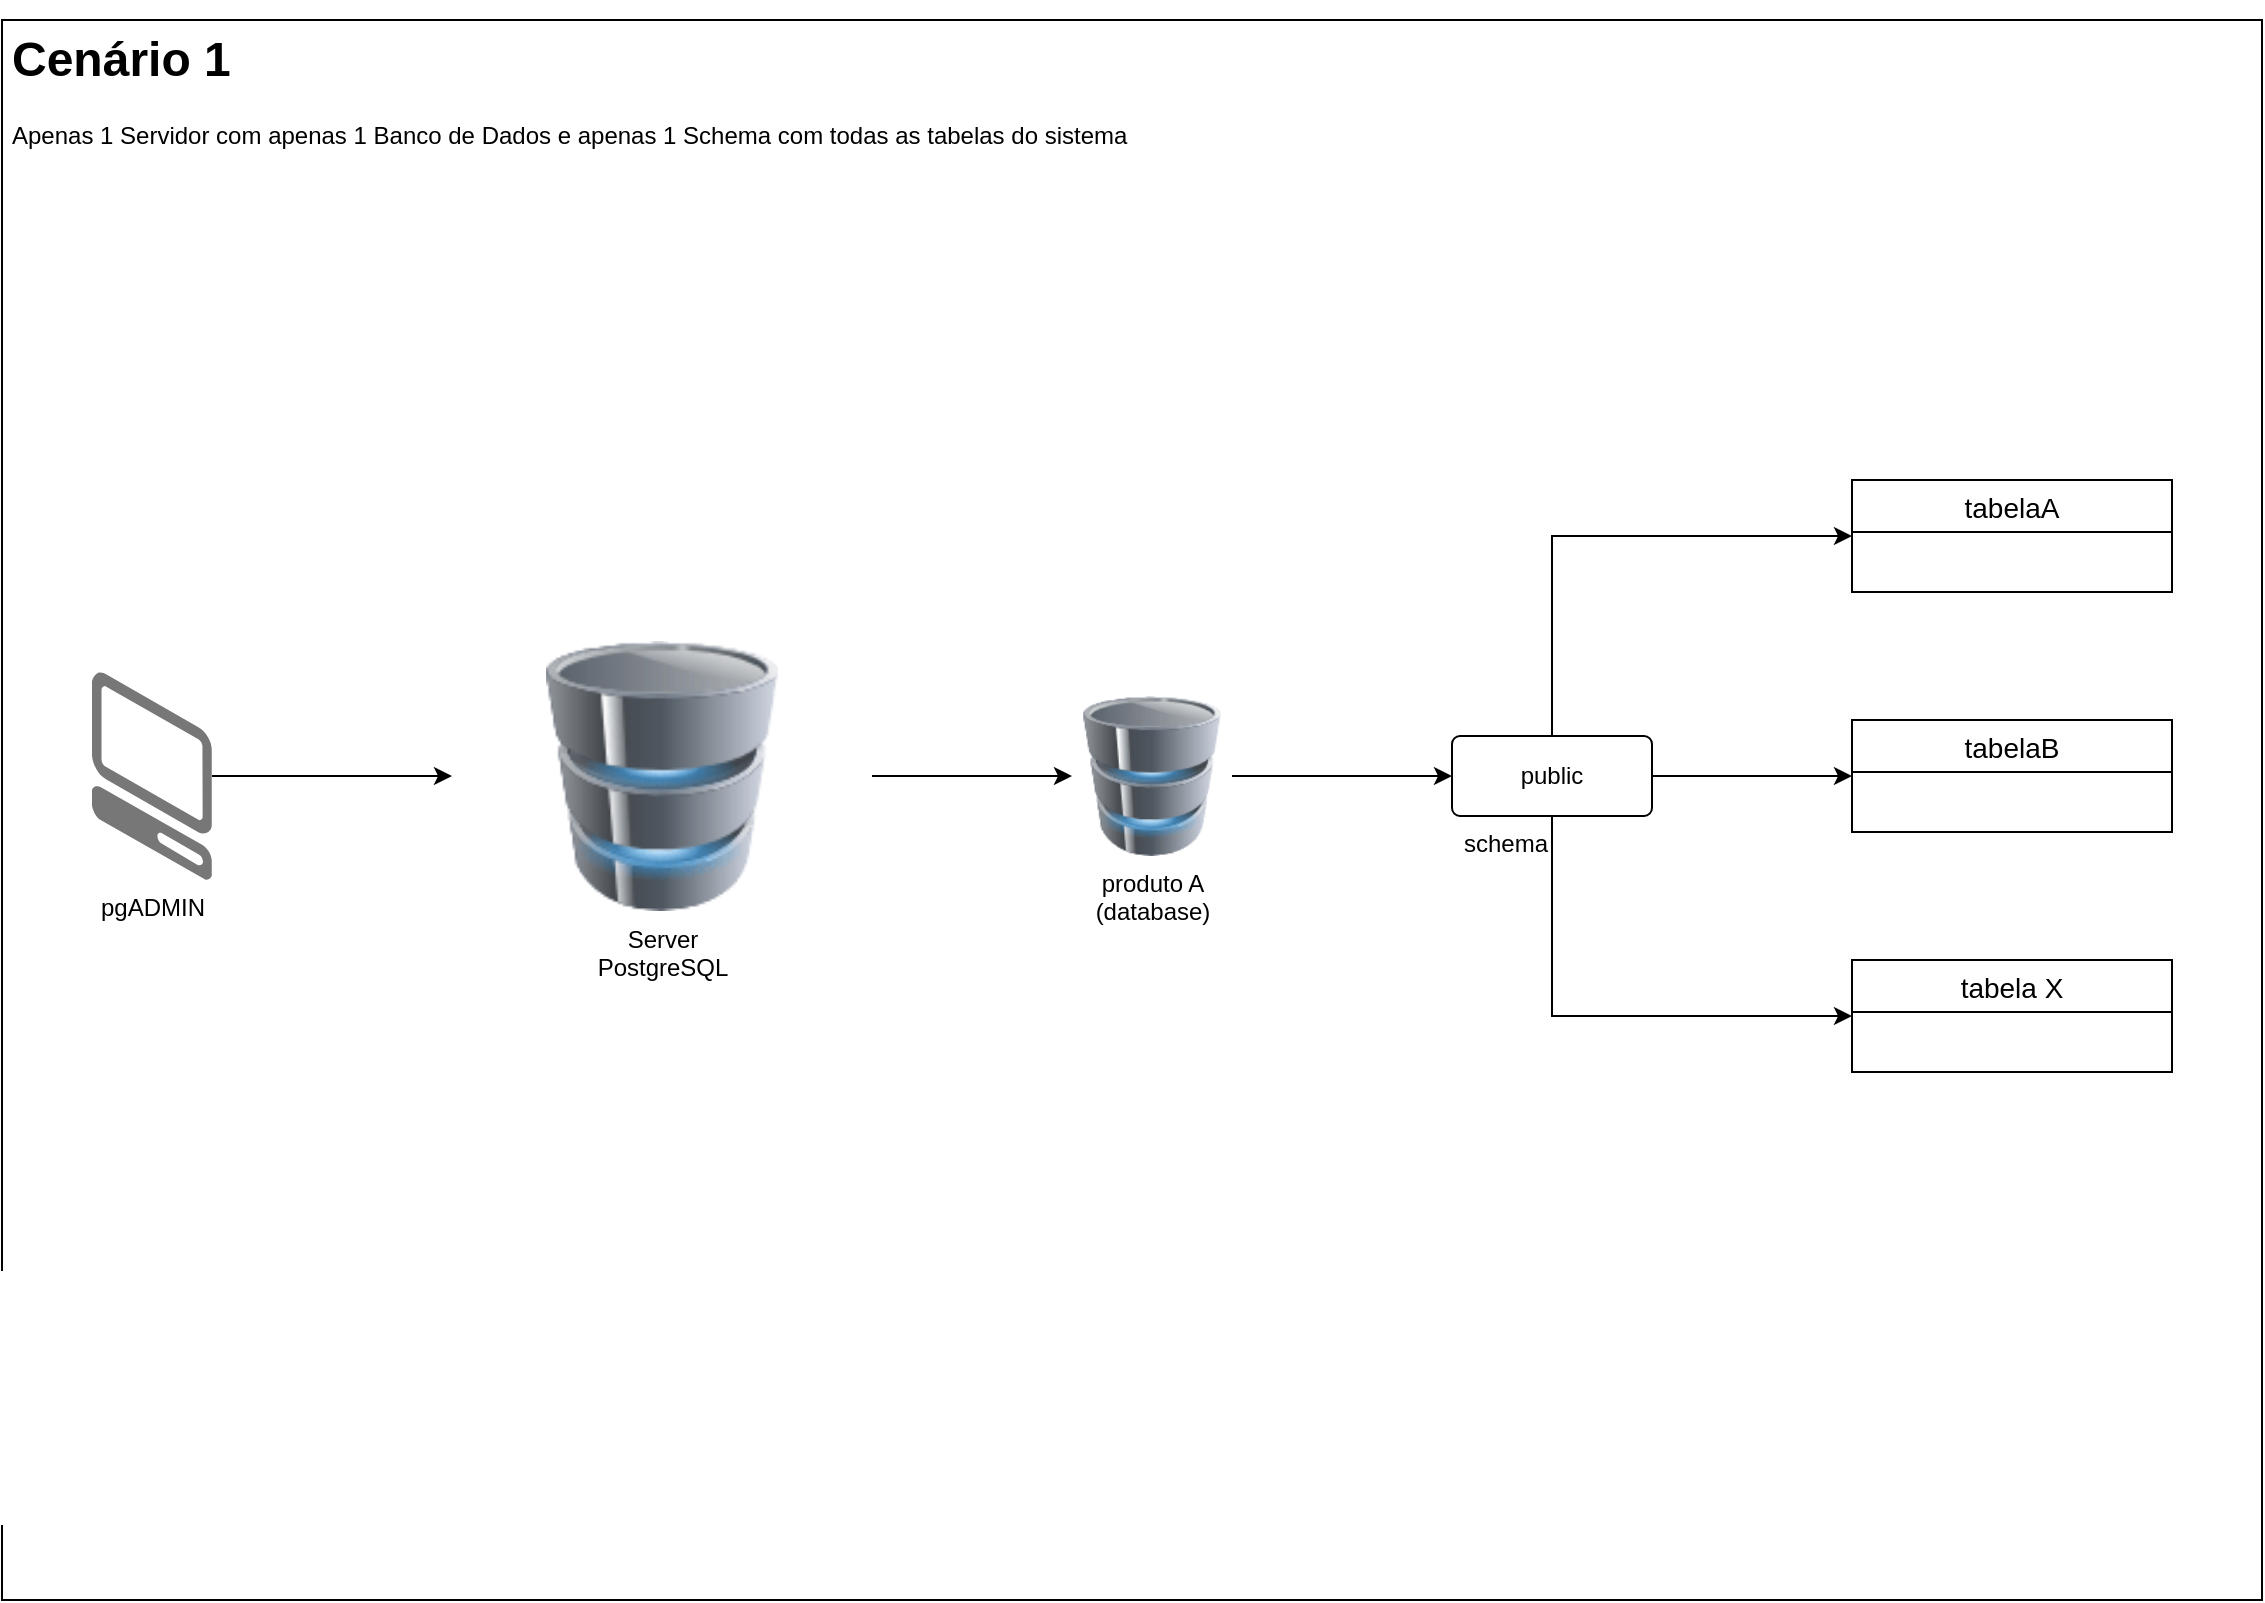 <mxfile version="14.5.1" type="device" pages="8"><diagram name="Cenario 1" id="Lg8m0BUe3CHeItATcfle"><mxGraphModel dx="1662" dy="843" grid="1" gridSize="10" guides="1" tooltips="1" connect="1" arrows="1" fold="1" page="1" pageScale="1" pageWidth="1169" pageHeight="827" math="0" shadow="0"><root><mxCell id="Ot9m-OOdKR0GXdEqCJFs-0"/><mxCell id="Ot9m-OOdKR0GXdEqCJFs-1" parent="Ot9m-OOdKR0GXdEqCJFs-0"/><mxCell id="1UFnQcqvjPA9GLPfZd_I-0" value="&lt;h1&gt;Cenário 1&lt;/h1&gt;&lt;p&gt;Apenas 1 Servidor com apenas 1 Banco de Dados e apenas 1 Schema com todas as tabelas do sistema&lt;/p&gt;" style="text;html=1;fillColor=none;spacing=5;spacingTop=-20;whiteSpace=wrap;overflow=hidden;rounded=0;strokeColor=#000000;" parent="Ot9m-OOdKR0GXdEqCJFs-1" vertex="1"><mxGeometry x="20" y="20" width="1130" height="790" as="geometry"/></mxCell><mxCell id="Ot9m-OOdKR0GXdEqCJFs-2" value="" style="edgeStyle=none;rounded=0;orthogonalLoop=1;jettySize=auto;html=1;" parent="Ot9m-OOdKR0GXdEqCJFs-1" source="Ot9m-OOdKR0GXdEqCJFs-5" target="Ot9m-OOdKR0GXdEqCJFs-9" edge="1"><mxGeometry relative="1" as="geometry"/></mxCell><mxCell id="Ot9m-OOdKR0GXdEqCJFs-5" value="Server&lt;br&gt;PostgreSQL" style="image;html=1;image=img/lib/clip_art/computers/Database_128x128.png" parent="Ot9m-OOdKR0GXdEqCJFs-1" vertex="1"><mxGeometry x="245" y="330.5" width="210" height="135" as="geometry"/></mxCell><mxCell id="Ot9m-OOdKR0GXdEqCJFs-6" style="rounded=0;orthogonalLoop=1;jettySize=auto;html=1;entryX=0;entryY=0.5;entryDx=0;entryDy=0;" parent="Ot9m-OOdKR0GXdEqCJFs-1" source="Ot9m-OOdKR0GXdEqCJFs-8" target="Ot9m-OOdKR0GXdEqCJFs-5" edge="1"><mxGeometry relative="1" as="geometry"/></mxCell><mxCell id="Ot9m-OOdKR0GXdEqCJFs-8" value="pgADMIN" style="verticalLabelPosition=bottom;html=1;verticalAlign=top;strokeWidth=1;align=center;outlineConnect=0;dashed=0;outlineConnect=0;shape=mxgraph.aws3d.client;aspect=fixed;strokeColor=none;fillColor=#777777;" parent="Ot9m-OOdKR0GXdEqCJFs-1" vertex="1"><mxGeometry x="65" y="346" width="60" height="104" as="geometry"/></mxCell><mxCell id="y89zn6ulE-3Z3AQfm3Wp-7" style="edgeStyle=orthogonalEdgeStyle;rounded=0;orthogonalLoop=1;jettySize=auto;html=1;entryX=0;entryY=0.5;entryDx=0;entryDy=0;" edge="1" parent="Ot9m-OOdKR0GXdEqCJFs-1" source="Ot9m-OOdKR0GXdEqCJFs-9" target="y89zn6ulE-3Z3AQfm3Wp-5"><mxGeometry relative="1" as="geometry"/></mxCell><mxCell id="Ot9m-OOdKR0GXdEqCJFs-9" value="produto A&lt;br&gt;(database)" style="image;html=1;image=img/lib/clip_art/computers/Database_128x128.png" parent="Ot9m-OOdKR0GXdEqCJFs-1" vertex="1"><mxGeometry x="555" y="358" width="80" height="80" as="geometry"/></mxCell><mxCell id="y89zn6ulE-3Z3AQfm3Wp-11" style="edgeStyle=orthogonalEdgeStyle;rounded=0;orthogonalLoop=1;jettySize=auto;html=1;entryX=0;entryY=0.5;entryDx=0;entryDy=0;" edge="1" parent="Ot9m-OOdKR0GXdEqCJFs-1" source="y89zn6ulE-3Z3AQfm3Wp-5" target="y89zn6ulE-3Z3AQfm3Wp-8"><mxGeometry relative="1" as="geometry"><Array as="points"><mxPoint x="795" y="278.5"/></Array></mxGeometry></mxCell><mxCell id="y89zn6ulE-3Z3AQfm3Wp-12" style="edgeStyle=orthogonalEdgeStyle;rounded=0;orthogonalLoop=1;jettySize=auto;html=1;entryX=0;entryY=0.5;entryDx=0;entryDy=0;" edge="1" parent="Ot9m-OOdKR0GXdEqCJFs-1" source="y89zn6ulE-3Z3AQfm3Wp-5" target="y89zn6ulE-3Z3AQfm3Wp-9"><mxGeometry relative="1" as="geometry"/></mxCell><mxCell id="y89zn6ulE-3Z3AQfm3Wp-13" style="edgeStyle=orthogonalEdgeStyle;rounded=0;orthogonalLoop=1;jettySize=auto;html=1;entryX=0;entryY=0.5;entryDx=0;entryDy=0;" edge="1" parent="Ot9m-OOdKR0GXdEqCJFs-1" source="y89zn6ulE-3Z3AQfm3Wp-5" target="y89zn6ulE-3Z3AQfm3Wp-10"><mxGeometry relative="1" as="geometry"><Array as="points"><mxPoint x="795" y="518.5"/></Array></mxGeometry></mxCell><mxCell id="y89zn6ulE-3Z3AQfm3Wp-5" value="public" style="rounded=1;arcSize=10;whiteSpace=wrap;html=1;align=center;" vertex="1" parent="Ot9m-OOdKR0GXdEqCJFs-1"><mxGeometry x="745" y="378" width="100" height="40" as="geometry"/></mxCell><mxCell id="y89zn6ulE-3Z3AQfm3Wp-6" value="schema" style="text;strokeColor=none;fillColor=none;spacingLeft=4;spacingRight=4;overflow=hidden;rotatable=0;points=[[0,0.5],[1,0.5]];portConstraint=eastwest;fontSize=12;" vertex="1" parent="Ot9m-OOdKR0GXdEqCJFs-1"><mxGeometry x="745" y="418" width="55" height="30" as="geometry"/></mxCell><mxCell id="y89zn6ulE-3Z3AQfm3Wp-8" value="tabelaA" style="swimlane;fontStyle=0;childLayout=stackLayout;horizontal=1;startSize=26;horizontalStack=0;resizeParent=1;resizeParentMax=0;resizeLast=0;collapsible=1;marginBottom=0;align=center;fontSize=14;" vertex="1" parent="Ot9m-OOdKR0GXdEqCJFs-1"><mxGeometry x="945" y="250" width="160" height="56" as="geometry"/></mxCell><mxCell id="y89zn6ulE-3Z3AQfm3Wp-9" value="tabelaB" style="swimlane;fontStyle=0;childLayout=stackLayout;horizontal=1;startSize=26;horizontalStack=0;resizeParent=1;resizeParentMax=0;resizeLast=0;collapsible=1;marginBottom=0;align=center;fontSize=14;" vertex="1" parent="Ot9m-OOdKR0GXdEqCJFs-1"><mxGeometry x="945" y="370" width="160" height="56" as="geometry"/></mxCell><mxCell id="y89zn6ulE-3Z3AQfm3Wp-10" value="tabela X" style="swimlane;fontStyle=0;childLayout=stackLayout;horizontal=1;startSize=26;horizontalStack=0;resizeParent=1;resizeParentMax=0;resizeLast=0;collapsible=1;marginBottom=0;align=center;fontSize=14;" vertex="1" parent="Ot9m-OOdKR0GXdEqCJFs-1"><mxGeometry x="945" y="490" width="160" height="56" as="geometry"/></mxCell></root></mxGraphModel></diagram><diagram id="BOj2NvZGHwCoUeLI7-mo" name="Cenario 2"><mxGraphModel dx="1385" dy="703" grid="1" gridSize="10" guides="1" tooltips="1" connect="1" arrows="1" fold="1" page="1" pageScale="1" pageWidth="1169" pageHeight="827" math="0" shadow="0"><root><mxCell id="9vWRm2GDRzrBymxlWxMZ-0"/><mxCell id="9vWRm2GDRzrBymxlWxMZ-1" parent="9vWRm2GDRzrBymxlWxMZ-0"/><mxCell id="JJjgjn09jL8YowxzHOb0-0" value="&lt;h1&gt;Cenário 2&lt;/h1&gt;&lt;p&gt;Apenas 1 Servidor mas 1 Banco de Dados por Cliente (Replicando as estruturas)&lt;/p&gt;" style="text;html=1;fillColor=none;spacing=5;spacingTop=-20;whiteSpace=wrap;overflow=hidden;rounded=0;strokeColor=#000000;" parent="9vWRm2GDRzrBymxlWxMZ-1" vertex="1"><mxGeometry x="10" y="10" width="1140" height="800" as="geometry"/></mxCell><mxCell id="LACKKOnHZq74fu0vClXh-7" style="edgeStyle=orthogonalEdgeStyle;rounded=0;orthogonalLoop=1;jettySize=auto;html=1;" parent="9vWRm2GDRzrBymxlWxMZ-1" source="LACKKOnHZq74fu0vClXh-1" target="LACKKOnHZq74fu0vClXh-5" edge="1"><mxGeometry relative="1" as="geometry"/></mxCell><mxCell id="LACKKOnHZq74fu0vClXh-9" style="edgeStyle=orthogonalEdgeStyle;rounded=0;orthogonalLoop=1;jettySize=auto;html=1;entryX=0;entryY=0.75;entryDx=0;entryDy=0;" parent="9vWRm2GDRzrBymxlWxMZ-1" source="LACKKOnHZq74fu0vClXh-1" target="LACKKOnHZq74fu0vClXh-4" edge="1"><mxGeometry relative="1" as="geometry"><Array as="points"><mxPoint x="340" y="190"/></Array></mxGeometry></mxCell><mxCell id="LACKKOnHZq74fu0vClXh-10" style="edgeStyle=orthogonalEdgeStyle;rounded=0;orthogonalLoop=1;jettySize=auto;html=1;entryX=0;entryY=0.75;entryDx=0;entryDy=0;" parent="9vWRm2GDRzrBymxlWxMZ-1" source="LACKKOnHZq74fu0vClXh-1" target="LACKKOnHZq74fu0vClXh-6" edge="1"><mxGeometry relative="1" as="geometry"><Array as="points"><mxPoint x="335" y="640"/></Array></mxGeometry></mxCell><mxCell id="LACKKOnHZq74fu0vClXh-1" value="Server&lt;br&gt;PostgreSQL" style="image;html=1;image=img/lib/clip_art/computers/Database_128x128.png" parent="9vWRm2GDRzrBymxlWxMZ-1" vertex="1"><mxGeometry x="230" y="340" width="210" height="135" as="geometry"/></mxCell><mxCell id="LACKKOnHZq74fu0vClXh-2" style="rounded=0;orthogonalLoop=1;jettySize=auto;html=1;entryX=0;entryY=0.5;entryDx=0;entryDy=0;" parent="9vWRm2GDRzrBymxlWxMZ-1" source="LACKKOnHZq74fu0vClXh-3" target="LACKKOnHZq74fu0vClXh-1" edge="1"><mxGeometry relative="1" as="geometry"/></mxCell><mxCell id="LACKKOnHZq74fu0vClXh-3" value="pgADMIN" style="verticalLabelPosition=bottom;html=1;verticalAlign=top;strokeWidth=1;align=center;outlineConnect=0;dashed=0;outlineConnect=0;shape=mxgraph.aws3d.client;aspect=fixed;strokeColor=none;fillColor=#777777;" parent="9vWRm2GDRzrBymxlWxMZ-1" vertex="1"><mxGeometry x="60" y="355.5" width="60" height="104" as="geometry"/></mxCell><mxCell id="k8254eaRS070NaMxV9OQ-33" style="rounded=0;orthogonalLoop=1;jettySize=auto;html=1;entryX=0;entryY=0.5;entryDx=0;entryDy=0;" edge="1" parent="9vWRm2GDRzrBymxlWxMZ-1" source="LACKKOnHZq74fu0vClXh-4" target="k8254eaRS070NaMxV9OQ-20"><mxGeometry relative="1" as="geometry"/></mxCell><mxCell id="LACKKOnHZq74fu0vClXh-4" value="produto A&lt;br&gt;(database)&lt;br&gt;[cliente A]" style="image;html=1;image=img/lib/clip_art/computers/Database_128x128.png" parent="9vWRm2GDRzrBymxlWxMZ-1" vertex="1"><mxGeometry x="560" y="130" width="80" height="80" as="geometry"/></mxCell><mxCell id="LACKKOnHZq74fu0vClXh-5" value="produto A&lt;br&gt;(database)&lt;br&gt;[cliente B]" style="image;html=1;image=img/lib/clip_art/computers/Database_128x128.png" parent="9vWRm2GDRzrBymxlWxMZ-1" vertex="1"><mxGeometry x="560" y="367.5" width="80" height="80" as="geometry"/></mxCell><mxCell id="k8254eaRS070NaMxV9OQ-34" style="rounded=0;orthogonalLoop=1;jettySize=auto;html=1;" edge="1" parent="9vWRm2GDRzrBymxlWxMZ-1" source="LACKKOnHZq74fu0vClXh-6" target="k8254eaRS070NaMxV9OQ-28"><mxGeometry relative="1" as="geometry"/></mxCell><mxCell id="LACKKOnHZq74fu0vClXh-6" value="produto A&lt;br&gt;(database)&lt;br&gt;[cliente X]" style="image;html=1;image=img/lib/clip_art/computers/Database_128x128.png" parent="9vWRm2GDRzrBymxlWxMZ-1" vertex="1"><mxGeometry x="560" y="580" width="80" height="80" as="geometry"/></mxCell><mxCell id="k8254eaRS070NaMxV9OQ-0" style="edgeStyle=orthogonalEdgeStyle;rounded=0;orthogonalLoop=1;jettySize=auto;html=1;entryX=0;entryY=0.5;entryDx=0;entryDy=0;" edge="1" parent="9vWRm2GDRzrBymxlWxMZ-1" target="k8254eaRS070NaMxV9OQ-4"><mxGeometry relative="1" as="geometry"><mxPoint x="635" y="398" as="sourcePoint"/></mxGeometry></mxCell><mxCell id="k8254eaRS070NaMxV9OQ-1" style="edgeStyle=orthogonalEdgeStyle;rounded=0;orthogonalLoop=1;jettySize=auto;html=1;entryX=0;entryY=0.5;entryDx=0;entryDy=0;" edge="1" parent="9vWRm2GDRzrBymxlWxMZ-1" target="k8254eaRS070NaMxV9OQ-6"><mxGeometry relative="1" as="geometry"><Array as="points"><mxPoint x="795" y="318.5"/></Array><mxPoint x="795" y="418" as="sourcePoint"/></mxGeometry></mxCell><mxCell id="k8254eaRS070NaMxV9OQ-2" style="edgeStyle=orthogonalEdgeStyle;rounded=0;orthogonalLoop=1;jettySize=auto;html=1;entryX=0;entryY=0.5;entryDx=0;entryDy=0;" edge="1" parent="9vWRm2GDRzrBymxlWxMZ-1" source="k8254eaRS070NaMxV9OQ-4" target="k8254eaRS070NaMxV9OQ-7"><mxGeometry relative="1" as="geometry"/></mxCell><mxCell id="k8254eaRS070NaMxV9OQ-3" style="edgeStyle=orthogonalEdgeStyle;rounded=0;orthogonalLoop=1;jettySize=auto;html=1;entryX=0;entryY=0.5;entryDx=0;entryDy=0;" edge="1" parent="9vWRm2GDRzrBymxlWxMZ-1" target="k8254eaRS070NaMxV9OQ-8"><mxGeometry relative="1" as="geometry"><Array as="points"><mxPoint x="795" y="468"/></Array><mxPoint x="795" y="367.5" as="sourcePoint"/></mxGeometry></mxCell><mxCell id="k8254eaRS070NaMxV9OQ-4" value="public" style="rounded=1;arcSize=10;whiteSpace=wrap;html=1;align=center;" vertex="1" parent="9vWRm2GDRzrBymxlWxMZ-1"><mxGeometry x="745" y="378" width="100" height="40" as="geometry"/></mxCell><mxCell id="k8254eaRS070NaMxV9OQ-5" value="schema" style="text;strokeColor=none;fillColor=none;spacingLeft=4;spacingRight=4;overflow=hidden;rotatable=0;points=[[0,0.5],[1,0.5]];portConstraint=eastwest;fontSize=12;" vertex="1" parent="9vWRm2GDRzrBymxlWxMZ-1"><mxGeometry x="745" y="418" width="55" height="30" as="geometry"/></mxCell><mxCell id="k8254eaRS070NaMxV9OQ-6" value="tabelaA" style="swimlane;fontStyle=0;childLayout=stackLayout;horizontal=1;startSize=26;horizontalStack=0;resizeParent=1;resizeParentMax=0;resizeLast=0;collapsible=1;marginBottom=0;align=center;fontSize=14;" vertex="1" parent="9vWRm2GDRzrBymxlWxMZ-1"><mxGeometry x="945" y="290" width="160" height="56" as="geometry"/></mxCell><mxCell id="k8254eaRS070NaMxV9OQ-7" value="tabelaB" style="swimlane;fontStyle=0;childLayout=stackLayout;horizontal=1;startSize=26;horizontalStack=0;resizeParent=1;resizeParentMax=0;resizeLast=0;collapsible=1;marginBottom=0;align=center;fontSize=14;" vertex="1" parent="9vWRm2GDRzrBymxlWxMZ-1"><mxGeometry x="945" y="370" width="160" height="56" as="geometry"/></mxCell><mxCell id="k8254eaRS070NaMxV9OQ-8" value="tabela X" style="swimlane;fontStyle=0;childLayout=stackLayout;horizontal=1;startSize=26;horizontalStack=0;resizeParent=1;resizeParentMax=0;resizeLast=0;collapsible=1;marginBottom=0;align=center;fontSize=14;" vertex="1" parent="9vWRm2GDRzrBymxlWxMZ-1"><mxGeometry x="945" y="439.5" width="160" height="56" as="geometry"/></mxCell><mxCell id="k8254eaRS070NaMxV9OQ-17" style="edgeStyle=orthogonalEdgeStyle;rounded=0;orthogonalLoop=1;jettySize=auto;html=1;entryX=0;entryY=0.5;entryDx=0;entryDy=0;" edge="1" parent="9vWRm2GDRzrBymxlWxMZ-1" target="k8254eaRS070NaMxV9OQ-22"><mxGeometry relative="1" as="geometry"><Array as="points"><mxPoint x="800" y="95.75"/></Array><mxPoint x="800" y="195.25" as="sourcePoint"/></mxGeometry></mxCell><mxCell id="k8254eaRS070NaMxV9OQ-18" style="edgeStyle=orthogonalEdgeStyle;rounded=0;orthogonalLoop=1;jettySize=auto;html=1;entryX=0;entryY=0.5;entryDx=0;entryDy=0;" edge="1" parent="9vWRm2GDRzrBymxlWxMZ-1" source="k8254eaRS070NaMxV9OQ-20" target="k8254eaRS070NaMxV9OQ-23"><mxGeometry relative="1" as="geometry"/></mxCell><mxCell id="k8254eaRS070NaMxV9OQ-19" style="edgeStyle=orthogonalEdgeStyle;rounded=0;orthogonalLoop=1;jettySize=auto;html=1;entryX=0;entryY=0.5;entryDx=0;entryDy=0;" edge="1" parent="9vWRm2GDRzrBymxlWxMZ-1" target="k8254eaRS070NaMxV9OQ-24"><mxGeometry relative="1" as="geometry"><Array as="points"><mxPoint x="800" y="245.25"/></Array><mxPoint x="800" y="144.75" as="sourcePoint"/></mxGeometry></mxCell><mxCell id="k8254eaRS070NaMxV9OQ-20" value="public" style="rounded=1;arcSize=10;whiteSpace=wrap;html=1;align=center;" vertex="1" parent="9vWRm2GDRzrBymxlWxMZ-1"><mxGeometry x="750" y="155.25" width="100" height="40" as="geometry"/></mxCell><mxCell id="k8254eaRS070NaMxV9OQ-21" value="schema" style="text;strokeColor=none;fillColor=none;spacingLeft=4;spacingRight=4;overflow=hidden;rotatable=0;points=[[0,0.5],[1,0.5]];portConstraint=eastwest;fontSize=12;" vertex="1" parent="9vWRm2GDRzrBymxlWxMZ-1"><mxGeometry x="750" y="195.25" width="55" height="30" as="geometry"/></mxCell><mxCell id="k8254eaRS070NaMxV9OQ-22" value="tabelaA" style="swimlane;fontStyle=0;childLayout=stackLayout;horizontal=1;startSize=26;horizontalStack=0;resizeParent=1;resizeParentMax=0;resizeLast=0;collapsible=1;marginBottom=0;align=center;fontSize=14;" vertex="1" parent="9vWRm2GDRzrBymxlWxMZ-1"><mxGeometry x="950" y="67.25" width="160" height="56" as="geometry"/></mxCell><mxCell id="k8254eaRS070NaMxV9OQ-23" value="tabelaB" style="swimlane;fontStyle=0;childLayout=stackLayout;horizontal=1;startSize=26;horizontalStack=0;resizeParent=1;resizeParentMax=0;resizeLast=0;collapsible=1;marginBottom=0;align=center;fontSize=14;" vertex="1" parent="9vWRm2GDRzrBymxlWxMZ-1"><mxGeometry x="950" y="147.25" width="160" height="56" as="geometry"/></mxCell><mxCell id="k8254eaRS070NaMxV9OQ-24" value="tabela X" style="swimlane;fontStyle=0;childLayout=stackLayout;horizontal=1;startSize=26;horizontalStack=0;resizeParent=1;resizeParentMax=0;resizeLast=0;collapsible=1;marginBottom=0;align=center;fontSize=14;" vertex="1" parent="9vWRm2GDRzrBymxlWxMZ-1"><mxGeometry x="950" y="216.75" width="160" height="56" as="geometry"/></mxCell><mxCell id="k8254eaRS070NaMxV9OQ-25" style="edgeStyle=orthogonalEdgeStyle;rounded=0;orthogonalLoop=1;jettySize=auto;html=1;entryX=0;entryY=0.5;entryDx=0;entryDy=0;" edge="1" parent="9vWRm2GDRzrBymxlWxMZ-1" target="k8254eaRS070NaMxV9OQ-30"><mxGeometry relative="1" as="geometry"><Array as="points"><mxPoint x="800" y="545.75"/></Array><mxPoint x="800" y="645.25" as="sourcePoint"/></mxGeometry></mxCell><mxCell id="k8254eaRS070NaMxV9OQ-26" style="edgeStyle=orthogonalEdgeStyle;rounded=0;orthogonalLoop=1;jettySize=auto;html=1;entryX=0;entryY=0.5;entryDx=0;entryDy=0;" edge="1" parent="9vWRm2GDRzrBymxlWxMZ-1" source="k8254eaRS070NaMxV9OQ-28" target="k8254eaRS070NaMxV9OQ-31"><mxGeometry relative="1" as="geometry"/></mxCell><mxCell id="k8254eaRS070NaMxV9OQ-27" style="edgeStyle=orthogonalEdgeStyle;rounded=0;orthogonalLoop=1;jettySize=auto;html=1;entryX=0;entryY=0.5;entryDx=0;entryDy=0;" edge="1" parent="9vWRm2GDRzrBymxlWxMZ-1" target="k8254eaRS070NaMxV9OQ-32"><mxGeometry relative="1" as="geometry"><Array as="points"><mxPoint x="800" y="695.25"/></Array><mxPoint x="800" y="594.75" as="sourcePoint"/></mxGeometry></mxCell><mxCell id="k8254eaRS070NaMxV9OQ-28" value="public" style="rounded=1;arcSize=10;whiteSpace=wrap;html=1;align=center;" vertex="1" parent="9vWRm2GDRzrBymxlWxMZ-1"><mxGeometry x="750" y="605.25" width="100" height="40" as="geometry"/></mxCell><mxCell id="k8254eaRS070NaMxV9OQ-29" value="schema" style="text;strokeColor=none;fillColor=none;spacingLeft=4;spacingRight=4;overflow=hidden;rotatable=0;points=[[0,0.5],[1,0.5]];portConstraint=eastwest;fontSize=12;" vertex="1" parent="9vWRm2GDRzrBymxlWxMZ-1"><mxGeometry x="750" y="645.25" width="55" height="30" as="geometry"/></mxCell><mxCell id="k8254eaRS070NaMxV9OQ-30" value="tabelaA" style="swimlane;fontStyle=0;childLayout=stackLayout;horizontal=1;startSize=26;horizontalStack=0;resizeParent=1;resizeParentMax=0;resizeLast=0;collapsible=1;marginBottom=0;align=center;fontSize=14;" vertex="1" parent="9vWRm2GDRzrBymxlWxMZ-1"><mxGeometry x="950" y="517.25" width="160" height="56" as="geometry"/></mxCell><mxCell id="k8254eaRS070NaMxV9OQ-31" value="tabelaB" style="swimlane;fontStyle=0;childLayout=stackLayout;horizontal=1;startSize=26;horizontalStack=0;resizeParent=1;resizeParentMax=0;resizeLast=0;collapsible=1;marginBottom=0;align=center;fontSize=14;" vertex="1" parent="9vWRm2GDRzrBymxlWxMZ-1"><mxGeometry x="950" y="597.25" width="160" height="56" as="geometry"/></mxCell><mxCell id="k8254eaRS070NaMxV9OQ-32" value="tabela X" style="swimlane;fontStyle=0;childLayout=stackLayout;horizontal=1;startSize=26;horizontalStack=0;resizeParent=1;resizeParentMax=0;resizeLast=0;collapsible=1;marginBottom=0;align=center;fontSize=14;" vertex="1" parent="9vWRm2GDRzrBymxlWxMZ-1"><mxGeometry x="950" y="666.75" width="160" height="56" as="geometry"/></mxCell></root></mxGraphModel></diagram><diagram id="2zVzznr61p73fuEzWiJb" name="Cenário 3"><mxGraphModel dx="1662" dy="843" grid="1" gridSize="10" guides="1" tooltips="1" connect="1" arrows="1" fold="1" page="1" pageScale="1" pageWidth="1169" pageHeight="827" math="0" shadow="0"><root><mxCell id="q4gJIiIvbS1eZ_yKjsUI-0"/><mxCell id="q4gJIiIvbS1eZ_yKjsUI-1" parent="q4gJIiIvbS1eZ_yKjsUI-0"/><mxCell id="UVeZngJhvJa9QWH8995u-137" value="&lt;h1&gt;Cenário 3&lt;/h1&gt;&lt;p&gt;1 Servidor por Cliente com 1 banco de dados por produto contratado e 1 schema por banco replicando as estruturas&lt;/p&gt;" style="text;html=1;fillColor=none;spacing=5;spacingTop=-20;whiteSpace=wrap;overflow=hidden;rounded=0;strokeColor=#000000;" parent="q4gJIiIvbS1eZ_yKjsUI-1" vertex="1"><mxGeometry x="10" y="20" width="1140" height="790" as="geometry"/></mxCell><mxCell id="7" value="" style="edgeStyle=none;rounded=0;orthogonalLoop=1;jettySize=auto;html=1;" parent="q4gJIiIvbS1eZ_yKjsUI-1" source="2" target="6" edge="1"><mxGeometry relative="1" as="geometry"/></mxCell><mxCell id="2" value="Server A&lt;br&gt;[Cliente A]" style="image;html=1;image=img/lib/clip_art/computers/Database_128x128.png" parent="q4gJIiIvbS1eZ_yKjsUI-1" vertex="1"><mxGeometry x="220" y="140.25" width="210" height="135" as="geometry"/></mxCell><mxCell id="4" style="rounded=0;orthogonalLoop=1;jettySize=auto;html=1;entryX=0;entryY=0.5;entryDx=0;entryDy=0;edgeStyle=orthogonalEdgeStyle;" parent="q4gJIiIvbS1eZ_yKjsUI-1" source="3" target="2" edge="1"><mxGeometry relative="1" as="geometry"/></mxCell><mxCell id="137" style="edgeStyle=orthogonalEdgeStyle;rounded=0;orthogonalLoop=1;jettySize=auto;html=1;entryX=0;entryY=0.5;entryDx=0;entryDy=0;" parent="q4gJIiIvbS1eZ_yKjsUI-1" source="3" target="133" edge="1"><mxGeometry relative="1" as="geometry"/></mxCell><mxCell id="nH_53L9v-JraRv6s9P3--138" style="edgeStyle=orthogonalEdgeStyle;rounded=0;orthogonalLoop=1;jettySize=auto;html=1;entryX=0;entryY=0.5;entryDx=0;entryDy=0;" parent="q4gJIiIvbS1eZ_yKjsUI-1" source="3" target="nH_53L9v-JraRv6s9P3--137" edge="1"><mxGeometry relative="1" as="geometry"/></mxCell><mxCell id="3" value="pgADMIN" style="verticalLabelPosition=bottom;html=1;verticalAlign=top;strokeWidth=1;align=center;outlineConnect=0;dashed=0;outlineConnect=0;shape=mxgraph.aws3d.client;aspect=fixed;strokeColor=none;fillColor=#777777;" parent="q4gJIiIvbS1eZ_yKjsUI-1" vertex="1"><mxGeometry x="40" y="359.5" width="57.98" height="100.5" as="geometry"/></mxCell><mxCell id="NVGlkc5vjdjqunJAZCzk-158" style="edgeStyle=none;rounded=0;orthogonalLoop=1;jettySize=auto;html=1;" edge="1" parent="q4gJIiIvbS1eZ_yKjsUI-1" source="6" target="NVGlkc5vjdjqunJAZCzk-147"><mxGeometry relative="1" as="geometry"/></mxCell><mxCell id="6" value="produtoA&lt;br&gt;(database)" style="image;html=1;image=img/lib/clip_art/computers/Database_128x128.png" parent="q4gJIiIvbS1eZ_yKjsUI-1" vertex="1"><mxGeometry x="560" y="166" width="80" height="80" as="geometry"/></mxCell><mxCell id="130" value="" style="edgeStyle=none;rounded=0;orthogonalLoop=1;jettySize=auto;html=1;" parent="q4gJIiIvbS1eZ_yKjsUI-1" source="133" target="134" edge="1"><mxGeometry relative="1" as="geometry"/></mxCell><mxCell id="133" value="Server B&lt;br&gt;[Cliente B]" style="image;html=1;image=img/lib/clip_art/computers/Database_128x128.png" parent="q4gJIiIvbS1eZ_yKjsUI-1" vertex="1"><mxGeometry x="220" y="342.25" width="210" height="135" as="geometry"/></mxCell><mxCell id="NVGlkc5vjdjqunJAZCzk-159" style="edgeStyle=none;rounded=0;orthogonalLoop=1;jettySize=auto;html=1;entryX=0;entryY=0.5;entryDx=0;entryDy=0;" edge="1" parent="q4gJIiIvbS1eZ_yKjsUI-1" source="134" target="NVGlkc5vjdjqunJAZCzk-140"><mxGeometry relative="1" as="geometry"/></mxCell><mxCell id="134" value="produtoA&lt;br&gt;(database)" style="image;html=1;image=img/lib/clip_art/computers/Database_128x128.png" parent="q4gJIiIvbS1eZ_yKjsUI-1" vertex="1"><mxGeometry x="570" y="368" width="80" height="80" as="geometry"/></mxCell><mxCell id="nH_53L9v-JraRv6s9P3--140" style="edgeStyle=orthogonalEdgeStyle;rounded=0;orthogonalLoop=1;jettySize=auto;html=1;entryX=0;entryY=0.5;entryDx=0;entryDy=0;" parent="q4gJIiIvbS1eZ_yKjsUI-1" source="nH_53L9v-JraRv6s9P3--137" target="nH_53L9v-JraRv6s9P3--139" edge="1"><mxGeometry relative="1" as="geometry"/></mxCell><mxCell id="nH_53L9v-JraRv6s9P3--137" value="Server X&lt;br&gt;[Cliente X]" style="image;html=1;image=img/lib/clip_art/computers/Database_128x128.png" parent="q4gJIiIvbS1eZ_yKjsUI-1" vertex="1"><mxGeometry x="220" y="547.75" width="210" height="135" as="geometry"/></mxCell><mxCell id="NVGlkc5vjdjqunJAZCzk-160" style="edgeStyle=none;rounded=0;orthogonalLoop=1;jettySize=auto;html=1;entryX=0;entryY=0.5;entryDx=0;entryDy=0;" edge="1" parent="q4gJIiIvbS1eZ_yKjsUI-1" source="nH_53L9v-JraRv6s9P3--139" target="NVGlkc5vjdjqunJAZCzk-154"><mxGeometry relative="1" as="geometry"/></mxCell><mxCell id="nH_53L9v-JraRv6s9P3--139" value="produtoA&lt;br&gt;(database)" style="image;html=1;image=img/lib/clip_art/computers/Database_128x128.png" parent="q4gJIiIvbS1eZ_yKjsUI-1" vertex="1"><mxGeometry x="560" y="575.25" width="80" height="80" as="geometry"/></mxCell><mxCell id="NVGlkc5vjdjqunJAZCzk-137" style="edgeStyle=orthogonalEdgeStyle;rounded=0;orthogonalLoop=1;jettySize=auto;html=1;entryX=0;entryY=0.5;entryDx=0;entryDy=0;" edge="1" parent="q4gJIiIvbS1eZ_yKjsUI-1" target="NVGlkc5vjdjqunJAZCzk-141"><mxGeometry relative="1" as="geometry"><Array as="points"><mxPoint x="795" y="338.5"/></Array><mxPoint x="795" y="438" as="sourcePoint"/></mxGeometry></mxCell><mxCell id="NVGlkc5vjdjqunJAZCzk-138" style="edgeStyle=orthogonalEdgeStyle;rounded=0;orthogonalLoop=1;jettySize=auto;html=1;entryX=0;entryY=0.5;entryDx=0;entryDy=0;" edge="1" parent="q4gJIiIvbS1eZ_yKjsUI-1" source="NVGlkc5vjdjqunJAZCzk-140" target="NVGlkc5vjdjqunJAZCzk-142"><mxGeometry relative="1" as="geometry"/></mxCell><mxCell id="NVGlkc5vjdjqunJAZCzk-139" style="edgeStyle=orthogonalEdgeStyle;rounded=0;orthogonalLoop=1;jettySize=auto;html=1;entryX=0;entryY=0.5;entryDx=0;entryDy=0;" edge="1" parent="q4gJIiIvbS1eZ_yKjsUI-1" target="NVGlkc5vjdjqunJAZCzk-143"><mxGeometry relative="1" as="geometry"><Array as="points"><mxPoint x="795" y="488"/></Array><mxPoint x="795" y="387.5" as="sourcePoint"/></mxGeometry></mxCell><mxCell id="NVGlkc5vjdjqunJAZCzk-140" value="public" style="rounded=1;arcSize=10;whiteSpace=wrap;html=1;align=center;" vertex="1" parent="q4gJIiIvbS1eZ_yKjsUI-1"><mxGeometry x="745" y="398" width="100" height="40" as="geometry"/></mxCell><mxCell id="NVGlkc5vjdjqunJAZCzk-141" value="tabelaA" style="swimlane;fontStyle=0;childLayout=stackLayout;horizontal=1;startSize=26;horizontalStack=0;resizeParent=1;resizeParentMax=0;resizeLast=0;collapsible=1;marginBottom=0;align=center;fontSize=14;" vertex="1" parent="q4gJIiIvbS1eZ_yKjsUI-1"><mxGeometry x="945" y="310" width="160" height="56" as="geometry"/></mxCell><mxCell id="NVGlkc5vjdjqunJAZCzk-142" value="tabelaB" style="swimlane;fontStyle=0;childLayout=stackLayout;horizontal=1;startSize=26;horizontalStack=0;resizeParent=1;resizeParentMax=0;resizeLast=0;collapsible=1;marginBottom=0;align=center;fontSize=14;" vertex="1" parent="q4gJIiIvbS1eZ_yKjsUI-1"><mxGeometry x="945" y="390" width="160" height="56" as="geometry"/></mxCell><mxCell id="NVGlkc5vjdjqunJAZCzk-143" value="tabela X" style="swimlane;fontStyle=0;childLayout=stackLayout;horizontal=1;startSize=26;horizontalStack=0;resizeParent=1;resizeParentMax=0;resizeLast=0;collapsible=1;marginBottom=0;align=center;fontSize=14;" vertex="1" parent="q4gJIiIvbS1eZ_yKjsUI-1"><mxGeometry x="945" y="459.5" width="160" height="56" as="geometry"/></mxCell><mxCell id="NVGlkc5vjdjqunJAZCzk-144" style="edgeStyle=orthogonalEdgeStyle;rounded=0;orthogonalLoop=1;jettySize=auto;html=1;entryX=0;entryY=0.5;entryDx=0;entryDy=0;" edge="1" parent="q4gJIiIvbS1eZ_yKjsUI-1" target="NVGlkc5vjdjqunJAZCzk-148"><mxGeometry relative="1" as="geometry"><Array as="points"><mxPoint x="800" y="115.75"/></Array><mxPoint x="800" y="215.25" as="sourcePoint"/></mxGeometry></mxCell><mxCell id="NVGlkc5vjdjqunJAZCzk-145" style="edgeStyle=orthogonalEdgeStyle;rounded=0;orthogonalLoop=1;jettySize=auto;html=1;entryX=0;entryY=0.5;entryDx=0;entryDy=0;" edge="1" parent="q4gJIiIvbS1eZ_yKjsUI-1" source="NVGlkc5vjdjqunJAZCzk-147" target="NVGlkc5vjdjqunJAZCzk-149"><mxGeometry relative="1" as="geometry"/></mxCell><mxCell id="NVGlkc5vjdjqunJAZCzk-146" style="edgeStyle=orthogonalEdgeStyle;rounded=0;orthogonalLoop=1;jettySize=auto;html=1;entryX=0;entryY=0.5;entryDx=0;entryDy=0;" edge="1" parent="q4gJIiIvbS1eZ_yKjsUI-1" target="NVGlkc5vjdjqunJAZCzk-150"><mxGeometry relative="1" as="geometry"><Array as="points"><mxPoint x="800" y="265.25"/></Array><mxPoint x="800" y="164.75" as="sourcePoint"/></mxGeometry></mxCell><mxCell id="NVGlkc5vjdjqunJAZCzk-147" value="public" style="rounded=1;arcSize=10;whiteSpace=wrap;html=1;align=center;" vertex="1" parent="q4gJIiIvbS1eZ_yKjsUI-1"><mxGeometry x="750" y="175.25" width="100" height="40" as="geometry"/></mxCell><mxCell id="NVGlkc5vjdjqunJAZCzk-148" value="tabelaA" style="swimlane;fontStyle=0;childLayout=stackLayout;horizontal=1;startSize=26;horizontalStack=0;resizeParent=1;resizeParentMax=0;resizeLast=0;collapsible=1;marginBottom=0;align=center;fontSize=14;" vertex="1" parent="q4gJIiIvbS1eZ_yKjsUI-1"><mxGeometry x="950" y="87.25" width="160" height="56" as="geometry"/></mxCell><mxCell id="NVGlkc5vjdjqunJAZCzk-149" value="tabelaB" style="swimlane;fontStyle=0;childLayout=stackLayout;horizontal=1;startSize=26;horizontalStack=0;resizeParent=1;resizeParentMax=0;resizeLast=0;collapsible=1;marginBottom=0;align=center;fontSize=14;" vertex="1" parent="q4gJIiIvbS1eZ_yKjsUI-1"><mxGeometry x="950" y="167.25" width="160" height="56" as="geometry"/></mxCell><mxCell id="NVGlkc5vjdjqunJAZCzk-150" value="tabela X" style="swimlane;fontStyle=0;childLayout=stackLayout;horizontal=1;startSize=26;horizontalStack=0;resizeParent=1;resizeParentMax=0;resizeLast=0;collapsible=1;marginBottom=0;align=center;fontSize=14;" vertex="1" parent="q4gJIiIvbS1eZ_yKjsUI-1"><mxGeometry x="950" y="236.75" width="160" height="56" as="geometry"/></mxCell><mxCell id="NVGlkc5vjdjqunJAZCzk-151" style="edgeStyle=orthogonalEdgeStyle;rounded=0;orthogonalLoop=1;jettySize=auto;html=1;entryX=0;entryY=0.5;entryDx=0;entryDy=0;" edge="1" parent="q4gJIiIvbS1eZ_yKjsUI-1" target="NVGlkc5vjdjqunJAZCzk-155"><mxGeometry relative="1" as="geometry"><Array as="points"><mxPoint x="800" y="565.75"/></Array><mxPoint x="800" y="665.25" as="sourcePoint"/></mxGeometry></mxCell><mxCell id="NVGlkc5vjdjqunJAZCzk-152" style="edgeStyle=orthogonalEdgeStyle;rounded=0;orthogonalLoop=1;jettySize=auto;html=1;entryX=0;entryY=0.5;entryDx=0;entryDy=0;" edge="1" parent="q4gJIiIvbS1eZ_yKjsUI-1" source="NVGlkc5vjdjqunJAZCzk-154" target="NVGlkc5vjdjqunJAZCzk-156"><mxGeometry relative="1" as="geometry"/></mxCell><mxCell id="NVGlkc5vjdjqunJAZCzk-153" style="edgeStyle=orthogonalEdgeStyle;rounded=0;orthogonalLoop=1;jettySize=auto;html=1;entryX=0;entryY=0.5;entryDx=0;entryDy=0;" edge="1" parent="q4gJIiIvbS1eZ_yKjsUI-1" target="NVGlkc5vjdjqunJAZCzk-157"><mxGeometry relative="1" as="geometry"><Array as="points"><mxPoint x="800" y="715.25"/></Array><mxPoint x="800" y="614.75" as="sourcePoint"/></mxGeometry></mxCell><mxCell id="NVGlkc5vjdjqunJAZCzk-154" value="public" style="rounded=1;arcSize=10;whiteSpace=wrap;html=1;align=center;" vertex="1" parent="q4gJIiIvbS1eZ_yKjsUI-1"><mxGeometry x="750" y="625.25" width="100" height="40" as="geometry"/></mxCell><mxCell id="NVGlkc5vjdjqunJAZCzk-155" value="tabelaA" style="swimlane;fontStyle=0;childLayout=stackLayout;horizontal=1;startSize=26;horizontalStack=0;resizeParent=1;resizeParentMax=0;resizeLast=0;collapsible=1;marginBottom=0;align=center;fontSize=14;" vertex="1" parent="q4gJIiIvbS1eZ_yKjsUI-1"><mxGeometry x="950" y="537.25" width="160" height="56" as="geometry"/></mxCell><mxCell id="NVGlkc5vjdjqunJAZCzk-156" value="tabelaB" style="swimlane;fontStyle=0;childLayout=stackLayout;horizontal=1;startSize=26;horizontalStack=0;resizeParent=1;resizeParentMax=0;resizeLast=0;collapsible=1;marginBottom=0;align=center;fontSize=14;" vertex="1" parent="q4gJIiIvbS1eZ_yKjsUI-1"><mxGeometry x="950" y="617.25" width="160" height="56" as="geometry"/></mxCell><mxCell id="NVGlkc5vjdjqunJAZCzk-157" value="tabela X" style="swimlane;fontStyle=0;childLayout=stackLayout;horizontal=1;startSize=26;horizontalStack=0;resizeParent=1;resizeParentMax=0;resizeLast=0;collapsible=1;marginBottom=0;align=center;fontSize=14;" vertex="1" parent="q4gJIiIvbS1eZ_yKjsUI-1"><mxGeometry x="950" y="686.75" width="160" height="56" as="geometry"/></mxCell></root></mxGraphModel></diagram><diagram name="Cenário 4" id="gO_Chl5MxCKolKvWs-Rl"><mxGraphModel dx="1662" dy="843" grid="1" gridSize="10" guides="1" tooltips="1" connect="1" arrows="1" fold="1" page="1" pageScale="1" pageWidth="1169" pageHeight="827" math="0" shadow="0"><root><mxCell id="ryoK1AbgunaD2ylwboW6-0"/><mxCell id="ryoK1AbgunaD2ylwboW6-1" parent="ryoK1AbgunaD2ylwboW6-0"/><mxCell id="ryoK1AbgunaD2ylwboW6-15" value="&lt;h1&gt;Cenário 4&lt;/h1&gt;&lt;p&gt;1 Servidor por Cliente com 1 ou mais banco de dados por produtos contratado. (Replicando as estruturas)&lt;/p&gt;" style="text;html=1;fillColor=none;spacing=5;spacingTop=-20;whiteSpace=wrap;overflow=hidden;rounded=0;strokeColor=#000000;" parent="ryoK1AbgunaD2ylwboW6-1" vertex="1"><mxGeometry x="10" y="10" width="1140" height="800" as="geometry"/></mxCell><mxCell id="ryoK1AbgunaD2ylwboW6-2" value="" style="edgeStyle=elbowEdgeStyle;rounded=0;orthogonalLoop=1;jettySize=auto;html=1;" parent="ryoK1AbgunaD2ylwboW6-1" source="ryoK1AbgunaD2ylwboW6-3" edge="1"><mxGeometry relative="1" as="geometry"><mxPoint x="520" y="158" as="targetPoint"/></mxGeometry></mxCell><mxCell id="ryoK1AbgunaD2ylwboW6-17" style="edgeStyle=elbowEdgeStyle;rounded=0;orthogonalLoop=1;jettySize=auto;html=1;" parent="ryoK1AbgunaD2ylwboW6-1" source="ryoK1AbgunaD2ylwboW6-3" target="ryoK1AbgunaD2ylwboW6-16" edge="1"><mxGeometry relative="1" as="geometry"/></mxCell><mxCell id="ryoK1AbgunaD2ylwboW6-3" value="Server A&lt;br&gt;[Cliente A]" style="image;html=1;image=img/lib/clip_art/computers/Database_128x128.png" parent="ryoK1AbgunaD2ylwboW6-1" vertex="1"><mxGeometry x="230" y="167.5" width="210" height="135" as="geometry"/></mxCell><mxCell id="ryoK1AbgunaD2ylwboW6-4" style="rounded=0;orthogonalLoop=1;jettySize=auto;html=1;entryX=0;entryY=0.5;entryDx=0;entryDy=0;edgeStyle=orthogonalEdgeStyle;" parent="ryoK1AbgunaD2ylwboW6-1" source="ryoK1AbgunaD2ylwboW6-7" target="ryoK1AbgunaD2ylwboW6-3" edge="1"><mxGeometry relative="1" as="geometry"/></mxCell><mxCell id="ryoK1AbgunaD2ylwboW6-5" style="edgeStyle=orthogonalEdgeStyle;rounded=0;orthogonalLoop=1;jettySize=auto;html=1;entryX=0;entryY=0.5;entryDx=0;entryDy=0;" parent="ryoK1AbgunaD2ylwboW6-1" source="ryoK1AbgunaD2ylwboW6-7" target="ryoK1AbgunaD2ylwboW6-10" edge="1"><mxGeometry relative="1" as="geometry"/></mxCell><mxCell id="ryoK1AbgunaD2ylwboW6-6" style="edgeStyle=orthogonalEdgeStyle;rounded=0;orthogonalLoop=1;jettySize=auto;html=1;entryX=0;entryY=0.5;entryDx=0;entryDy=0;" parent="ryoK1AbgunaD2ylwboW6-1" source="ryoK1AbgunaD2ylwboW6-7" target="ryoK1AbgunaD2ylwboW6-13" edge="1"><mxGeometry relative="1" as="geometry"/></mxCell><mxCell id="ryoK1AbgunaD2ylwboW6-7" value="pgADMIN" style="verticalLabelPosition=bottom;html=1;verticalAlign=top;strokeWidth=1;align=center;outlineConnect=0;dashed=0;outlineConnect=0;shape=mxgraph.aws3d.client;aspect=fixed;strokeColor=none;fillColor=#777777;" parent="ryoK1AbgunaD2ylwboW6-1" vertex="1"><mxGeometry x="60" y="417.5" width="60" height="104" as="geometry"/></mxCell><mxCell id="bN2ywPL--lZ4kdImRCOC-36" style="rounded=0;orthogonalLoop=1;jettySize=auto;html=1;entryX=0;entryY=0.5;entryDx=0;entryDy=0;" edge="1" parent="ryoK1AbgunaD2ylwboW6-1" target="bN2ywPL--lZ4kdImRCOC-33"><mxGeometry relative="1" as="geometry"><mxPoint x="600" y="158.4" as="sourcePoint"/></mxGeometry></mxCell><mxCell id="ryoK1AbgunaD2ylwboW6-8" value="produtoA&lt;br&gt;(database)" style="image;html=1;image=img/lib/clip_art/computers/Database_128x128.png" parent="ryoK1AbgunaD2ylwboW6-1" vertex="1"><mxGeometry x="520" y="100" width="80" height="80" as="geometry"/></mxCell><mxCell id="ryoK1AbgunaD2ylwboW6-9" value="" style="edgeStyle=none;rounded=0;orthogonalLoop=1;jettySize=auto;html=1;" parent="ryoK1AbgunaD2ylwboW6-1" source="ryoK1AbgunaD2ylwboW6-10" target="ryoK1AbgunaD2ylwboW6-11" edge="1"><mxGeometry relative="1" as="geometry"/></mxCell><mxCell id="ryoK1AbgunaD2ylwboW6-10" value="Server B&lt;br&gt;[Cliente B]" style="image;html=1;image=img/lib/clip_art/computers/Database_128x128.png" parent="ryoK1AbgunaD2ylwboW6-1" vertex="1"><mxGeometry x="230" y="402" width="210" height="135" as="geometry"/></mxCell><mxCell id="bN2ywPL--lZ4kdImRCOC-38" style="rounded=0;orthogonalLoop=1;jettySize=auto;html=1;" edge="1" parent="ryoK1AbgunaD2ylwboW6-1" source="ryoK1AbgunaD2ylwboW6-11" target="bN2ywPL--lZ4kdImRCOC-23"><mxGeometry relative="1" as="geometry"/></mxCell><mxCell id="ryoK1AbgunaD2ylwboW6-11" value="produtoA&lt;br&gt;(database)" style="image;html=1;image=img/lib/clip_art/computers/Database_128x128.png" parent="ryoK1AbgunaD2ylwboW6-1" vertex="1"><mxGeometry x="520" y="427.5" width="80" height="80" as="geometry"/></mxCell><mxCell id="ryoK1AbgunaD2ylwboW6-12" style="rounded=0;orthogonalLoop=1;jettySize=auto;html=1;entryX=0;entryY=0.5;entryDx=0;entryDy=0;" parent="ryoK1AbgunaD2ylwboW6-1" source="ryoK1AbgunaD2ylwboW6-13" target="ryoK1AbgunaD2ylwboW6-14" edge="1"><mxGeometry relative="1" as="geometry"/></mxCell><mxCell id="ryoK1AbgunaD2ylwboW6-13" value="Server X&lt;br&gt;[Cliente X]" style="image;html=1;image=img/lib/clip_art/computers/Database_128x128.png" parent="ryoK1AbgunaD2ylwboW6-1" vertex="1"><mxGeometry x="230" y="607.5" width="210" height="135" as="geometry"/></mxCell><mxCell id="bN2ywPL--lZ4kdImRCOC-39" style="rounded=0;orthogonalLoop=1;jettySize=auto;html=1;" edge="1" parent="ryoK1AbgunaD2ylwboW6-1" source="ryoK1AbgunaD2ylwboW6-14" target="bN2ywPL--lZ4kdImRCOC-17"><mxGeometry relative="1" as="geometry"/></mxCell><mxCell id="ryoK1AbgunaD2ylwboW6-14" value="produtoA&lt;br&gt;(database)" style="image;html=1;image=img/lib/clip_art/computers/Database_128x128.png" parent="ryoK1AbgunaD2ylwboW6-1" vertex="1"><mxGeometry x="520" y="633" width="80" height="80" as="geometry"/></mxCell><mxCell id="bN2ywPL--lZ4kdImRCOC-37" style="rounded=0;orthogonalLoop=1;jettySize=auto;html=1;" edge="1" parent="ryoK1AbgunaD2ylwboW6-1" source="ryoK1AbgunaD2ylwboW6-16" target="bN2ywPL--lZ4kdImRCOC-28"><mxGeometry relative="1" as="geometry"/></mxCell><mxCell id="ryoK1AbgunaD2ylwboW6-16" value="produtoX&lt;br&gt;(database)" style="image;html=1;image=img/lib/clip_art/computers/Database_128x128.png" parent="ryoK1AbgunaD2ylwboW6-1" vertex="1"><mxGeometry x="520" y="275.5" width="80" height="80" as="geometry"/></mxCell><mxCell id="bN2ywPL--lZ4kdImRCOC-14" style="edgeStyle=elbowEdgeStyle;rounded=0;orthogonalLoop=1;jettySize=auto;html=1;entryX=0;entryY=0.5;entryDx=0;entryDy=0;exitX=0.5;exitY=0;exitDx=0;exitDy=0;" edge="1" parent="ryoK1AbgunaD2ylwboW6-1" target="bN2ywPL--lZ4kdImRCOC-18" source="bN2ywPL--lZ4kdImRCOC-17"><mxGeometry relative="1" as="geometry"><Array as="points"><mxPoint x="810" y="637"/></Array><mxPoint x="810" y="735" as="sourcePoint"/></mxGeometry></mxCell><mxCell id="bN2ywPL--lZ4kdImRCOC-16" style="edgeStyle=elbowEdgeStyle;rounded=0;orthogonalLoop=1;jettySize=auto;html=1;entryX=0;entryY=0.5;entryDx=0;entryDy=0;exitX=0.5;exitY=1;exitDx=0;exitDy=0;" edge="1" parent="ryoK1AbgunaD2ylwboW6-1" target="bN2ywPL--lZ4kdImRCOC-20" source="bN2ywPL--lZ4kdImRCOC-17"><mxGeometry relative="1" as="geometry"><Array as="points"><mxPoint x="810" y="711"/></Array><mxPoint x="810" y="611" as="sourcePoint"/></mxGeometry></mxCell><mxCell id="bN2ywPL--lZ4kdImRCOC-17" value="public" style="rounded=1;arcSize=10;whiteSpace=wrap;html=1;align=center;" vertex="1" parent="ryoK1AbgunaD2ylwboW6-1"><mxGeometry x="760" y="655" width="100" height="40" as="geometry"/></mxCell><mxCell id="bN2ywPL--lZ4kdImRCOC-18" value="tabelaA" style="swimlane;fontStyle=0;childLayout=stackLayout;horizontal=1;startSize=26;horizontalStack=0;resizeParent=1;resizeParentMax=0;resizeLast=0;collapsible=1;marginBottom=0;align=center;fontSize=14;" vertex="1" parent="ryoK1AbgunaD2ylwboW6-1"><mxGeometry x="960" y="607" width="160" height="56" as="geometry"/></mxCell><mxCell id="bN2ywPL--lZ4kdImRCOC-20" value="tabela X" style="swimlane;fontStyle=0;childLayout=stackLayout;horizontal=1;startSize=26;horizontalStack=0;resizeParent=1;resizeParentMax=0;resizeLast=0;collapsible=1;marginBottom=0;align=center;fontSize=14;" vertex="1" parent="ryoK1AbgunaD2ylwboW6-1"><mxGeometry x="960" y="683" width="160" height="56" as="geometry"/></mxCell><mxCell id="bN2ywPL--lZ4kdImRCOC-21" style="edgeStyle=elbowEdgeStyle;rounded=0;orthogonalLoop=1;jettySize=auto;html=1;entryX=0;entryY=0.5;entryDx=0;entryDy=0;exitX=0.5;exitY=0;exitDx=0;exitDy=0;" edge="1" parent="ryoK1AbgunaD2ylwboW6-1" source="bN2ywPL--lZ4kdImRCOC-23" target="bN2ywPL--lZ4kdImRCOC-24"><mxGeometry relative="1" as="geometry"><Array as="points"><mxPoint x="810" y="447.5"/></Array><mxPoint x="810" y="545.5" as="sourcePoint"/></mxGeometry></mxCell><mxCell id="bN2ywPL--lZ4kdImRCOC-22" style="edgeStyle=elbowEdgeStyle;rounded=0;orthogonalLoop=1;jettySize=auto;html=1;entryX=0;entryY=0.5;entryDx=0;entryDy=0;exitX=0.5;exitY=1;exitDx=0;exitDy=0;" edge="1" parent="ryoK1AbgunaD2ylwboW6-1" source="bN2ywPL--lZ4kdImRCOC-23" target="bN2ywPL--lZ4kdImRCOC-25"><mxGeometry relative="1" as="geometry"><Array as="points"><mxPoint x="810" y="521.5"/></Array><mxPoint x="810" y="421.5" as="sourcePoint"/></mxGeometry></mxCell><mxCell id="bN2ywPL--lZ4kdImRCOC-23" value="public" style="rounded=1;arcSize=10;whiteSpace=wrap;html=1;align=center;" vertex="1" parent="ryoK1AbgunaD2ylwboW6-1"><mxGeometry x="760" y="465.5" width="100" height="40" as="geometry"/></mxCell><mxCell id="bN2ywPL--lZ4kdImRCOC-24" value="tabelaA" style="swimlane;fontStyle=0;childLayout=stackLayout;horizontal=1;startSize=26;horizontalStack=0;resizeParent=1;resizeParentMax=0;resizeLast=0;collapsible=1;marginBottom=0;align=center;fontSize=14;" vertex="1" parent="ryoK1AbgunaD2ylwboW6-1"><mxGeometry x="960" y="417.5" width="160" height="56" as="geometry"/></mxCell><mxCell id="bN2ywPL--lZ4kdImRCOC-25" value="tabela X" style="swimlane;fontStyle=0;childLayout=stackLayout;horizontal=1;startSize=26;horizontalStack=0;resizeParent=1;resizeParentMax=0;resizeLast=0;collapsible=1;marginBottom=0;align=center;fontSize=14;" vertex="1" parent="ryoK1AbgunaD2ylwboW6-1"><mxGeometry x="960" y="493.5" width="160" height="56" as="geometry"/></mxCell><mxCell id="bN2ywPL--lZ4kdImRCOC-26" style="edgeStyle=elbowEdgeStyle;rounded=0;orthogonalLoop=1;jettySize=auto;html=1;entryX=0;entryY=0.5;entryDx=0;entryDy=0;exitX=0.5;exitY=0;exitDx=0;exitDy=0;" edge="1" parent="ryoK1AbgunaD2ylwboW6-1" source="bN2ywPL--lZ4kdImRCOC-28" target="bN2ywPL--lZ4kdImRCOC-29"><mxGeometry relative="1" as="geometry"><Array as="points"><mxPoint x="810" y="298"/></Array><mxPoint x="810" y="396" as="sourcePoint"/></mxGeometry></mxCell><mxCell id="bN2ywPL--lZ4kdImRCOC-27" style="edgeStyle=elbowEdgeStyle;rounded=0;orthogonalLoop=1;jettySize=auto;html=1;entryX=0;entryY=0.5;entryDx=0;entryDy=0;exitX=0.5;exitY=1;exitDx=0;exitDy=0;" edge="1" parent="ryoK1AbgunaD2ylwboW6-1" source="bN2ywPL--lZ4kdImRCOC-28" target="bN2ywPL--lZ4kdImRCOC-30"><mxGeometry relative="1" as="geometry"><Array as="points"><mxPoint x="810" y="372"/></Array><mxPoint x="810" y="272" as="sourcePoint"/></mxGeometry></mxCell><mxCell id="bN2ywPL--lZ4kdImRCOC-28" value="public" style="rounded=1;arcSize=10;whiteSpace=wrap;html=1;align=center;" vertex="1" parent="ryoK1AbgunaD2ylwboW6-1"><mxGeometry x="760" y="316" width="100" height="40" as="geometry"/></mxCell><mxCell id="bN2ywPL--lZ4kdImRCOC-29" value="tabelaA" style="swimlane;fontStyle=0;childLayout=stackLayout;horizontal=1;startSize=26;horizontalStack=0;resizeParent=1;resizeParentMax=0;resizeLast=0;collapsible=1;marginBottom=0;align=center;fontSize=14;" vertex="1" parent="ryoK1AbgunaD2ylwboW6-1"><mxGeometry x="960" y="268" width="160" height="56" as="geometry"/></mxCell><mxCell id="bN2ywPL--lZ4kdImRCOC-30" value="tabela X" style="swimlane;fontStyle=0;childLayout=stackLayout;horizontal=1;startSize=26;horizontalStack=0;resizeParent=1;resizeParentMax=0;resizeLast=0;collapsible=1;marginBottom=0;align=center;fontSize=14;" vertex="1" parent="ryoK1AbgunaD2ylwboW6-1"><mxGeometry x="960" y="344" width="160" height="56" as="geometry"/></mxCell><mxCell id="bN2ywPL--lZ4kdImRCOC-31" style="edgeStyle=elbowEdgeStyle;rounded=0;orthogonalLoop=1;jettySize=auto;html=1;entryX=0;entryY=0.5;entryDx=0;entryDy=0;exitX=0.5;exitY=0;exitDx=0;exitDy=0;" edge="1" parent="ryoK1AbgunaD2ylwboW6-1" source="bN2ywPL--lZ4kdImRCOC-33"><mxGeometry relative="1" as="geometry"><Array as="points"><mxPoint x="810" y="122"/></Array><mxPoint x="810" y="220" as="sourcePoint"/><mxPoint x="960" y="120" as="targetPoint"/></mxGeometry></mxCell><mxCell id="bN2ywPL--lZ4kdImRCOC-32" style="edgeStyle=elbowEdgeStyle;rounded=0;orthogonalLoop=1;jettySize=auto;html=1;entryX=0;entryY=0.5;entryDx=0;entryDy=0;exitX=0.5;exitY=1;exitDx=0;exitDy=0;" edge="1" parent="ryoK1AbgunaD2ylwboW6-1" source="bN2ywPL--lZ4kdImRCOC-33" target="bN2ywPL--lZ4kdImRCOC-35"><mxGeometry relative="1" as="geometry"><Array as="points"><mxPoint x="810" y="196"/></Array><mxPoint x="810" y="96" as="sourcePoint"/></mxGeometry></mxCell><mxCell id="bN2ywPL--lZ4kdImRCOC-33" value="public" style="rounded=1;arcSize=10;whiteSpace=wrap;html=1;align=center;" vertex="1" parent="ryoK1AbgunaD2ylwboW6-1"><mxGeometry x="760" y="140" width="100" height="40" as="geometry"/></mxCell><mxCell id="bN2ywPL--lZ4kdImRCOC-34" value="tabelaA" style="swimlane;fontStyle=0;childLayout=stackLayout;horizontal=1;startSize=26;horizontalStack=0;resizeParent=1;resizeParentMax=0;resizeLast=0;collapsible=1;marginBottom=0;align=center;fontSize=14;" vertex="1" parent="ryoK1AbgunaD2ylwboW6-1"><mxGeometry x="960" y="74" width="160" height="56" as="geometry"/></mxCell><mxCell id="bN2ywPL--lZ4kdImRCOC-35" value="tabela X" style="swimlane;fontStyle=0;childLayout=stackLayout;horizontal=1;startSize=26;horizontalStack=0;resizeParent=1;resizeParentMax=0;resizeLast=0;collapsible=1;marginBottom=0;align=center;fontSize=14;" vertex="1" parent="ryoK1AbgunaD2ylwboW6-1"><mxGeometry x="960" y="168" width="160" height="56" as="geometry"/></mxCell></root></mxGraphModel></diagram><diagram name="Cenário 5" id="mjyNXSeUIDJiXo-_l4vq"><mxGraphModel dx="1662" dy="843" grid="1" gridSize="10" guides="1" tooltips="1" connect="1" arrows="1" fold="1" page="1" pageScale="1" pageWidth="1169" pageHeight="827" math="0" shadow="0"><root><mxCell id="j2l_lJIUp7W0tM-Ruvcr-0"/><mxCell id="j2l_lJIUp7W0tM-Ruvcr-1" parent="j2l_lJIUp7W0tM-Ruvcr-0"/><mxCell id="j2l_lJIUp7W0tM-Ruvcr-2" value="&lt;h1&gt;Cenário 5&lt;/h1&gt;&lt;p&gt;Apenas 1 Servidor com apenas 1 Banco de Dados Segregado os clientes através dos schemas e não pelos databases.&lt;/p&gt;" style="text;html=1;fillColor=none;spacing=5;spacingTop=-20;whiteSpace=wrap;overflow=hidden;rounded=0;strokeColor=#000000;" vertex="1" parent="j2l_lJIUp7W0tM-Ruvcr-1"><mxGeometry x="20" y="20" width="1130" height="790" as="geometry"/></mxCell><mxCell id="j2l_lJIUp7W0tM-Ruvcr-3" value="" style="edgeStyle=none;rounded=0;orthogonalLoop=1;jettySize=auto;html=1;" edge="1" parent="j2l_lJIUp7W0tM-Ruvcr-1" source="j2l_lJIUp7W0tM-Ruvcr-4" target="j2l_lJIUp7W0tM-Ruvcr-8"><mxGeometry relative="1" as="geometry"/></mxCell><mxCell id="j2l_lJIUp7W0tM-Ruvcr-4" value="Server&lt;br&gt;PostgreSQL" style="image;html=1;image=img/lib/clip_art/computers/Database_128x128.png" vertex="1" parent="j2l_lJIUp7W0tM-Ruvcr-1"><mxGeometry x="245" y="330.5" width="210" height="135" as="geometry"/></mxCell><mxCell id="j2l_lJIUp7W0tM-Ruvcr-5" style="rounded=0;orthogonalLoop=1;jettySize=auto;html=1;entryX=0;entryY=0.5;entryDx=0;entryDy=0;" edge="1" parent="j2l_lJIUp7W0tM-Ruvcr-1" source="j2l_lJIUp7W0tM-Ruvcr-6" target="j2l_lJIUp7W0tM-Ruvcr-4"><mxGeometry relative="1" as="geometry"/></mxCell><mxCell id="j2l_lJIUp7W0tM-Ruvcr-6" value="pgADMIN" style="verticalLabelPosition=bottom;html=1;verticalAlign=top;strokeWidth=1;align=center;outlineConnect=0;dashed=0;outlineConnect=0;shape=mxgraph.aws3d.client;aspect=fixed;strokeColor=none;fillColor=#777777;" vertex="1" parent="j2l_lJIUp7W0tM-Ruvcr-1"><mxGeometry x="65" y="346" width="60" height="104" as="geometry"/></mxCell><mxCell id="j2l_lJIUp7W0tM-Ruvcr-7" style="rounded=0;orthogonalLoop=1;jettySize=auto;html=1;entryX=0;entryY=0.5;entryDx=0;entryDy=0;" edge="1" parent="j2l_lJIUp7W0tM-Ruvcr-1" source="j2l_lJIUp7W0tM-Ruvcr-8" target="j2l_lJIUp7W0tM-Ruvcr-12"><mxGeometry relative="1" as="geometry"/></mxCell><mxCell id="j2l_lJIUp7W0tM-Ruvcr-25" style="rounded=0;orthogonalLoop=1;jettySize=auto;html=1;entryX=0;entryY=0.5;entryDx=0;entryDy=0;" edge="1" parent="j2l_lJIUp7W0tM-Ruvcr-1" source="j2l_lJIUp7W0tM-Ruvcr-8" target="j2l_lJIUp7W0tM-Ruvcr-20"><mxGeometry relative="1" as="geometry"/></mxCell><mxCell id="j2l_lJIUp7W0tM-Ruvcr-8" value="produto A&lt;br&gt;(database)" style="image;html=1;image=img/lib/clip_art/computers/Database_128x128.png" vertex="1" parent="j2l_lJIUp7W0tM-Ruvcr-1"><mxGeometry x="555" y="358" width="80" height="80" as="geometry"/></mxCell><mxCell id="j2l_lJIUp7W0tM-Ruvcr-9" style="edgeStyle=orthogonalEdgeStyle;rounded=0;orthogonalLoop=1;jettySize=auto;html=1;entryX=0;entryY=0.5;entryDx=0;entryDy=0;" edge="1" parent="j2l_lJIUp7W0tM-Ruvcr-1" source="j2l_lJIUp7W0tM-Ruvcr-12" target="j2l_lJIUp7W0tM-Ruvcr-14"><mxGeometry relative="1" as="geometry"><Array as="points"><mxPoint x="820" y="78.5"/></Array></mxGeometry></mxCell><mxCell id="j2l_lJIUp7W0tM-Ruvcr-10" style="edgeStyle=orthogonalEdgeStyle;rounded=0;orthogonalLoop=1;jettySize=auto;html=1;entryX=0;entryY=0.5;entryDx=0;entryDy=0;" edge="1" parent="j2l_lJIUp7W0tM-Ruvcr-1" source="j2l_lJIUp7W0tM-Ruvcr-12" target="j2l_lJIUp7W0tM-Ruvcr-15"><mxGeometry relative="1" as="geometry"/></mxCell><mxCell id="j2l_lJIUp7W0tM-Ruvcr-11" style="edgeStyle=orthogonalEdgeStyle;rounded=0;orthogonalLoop=1;jettySize=auto;html=1;entryX=0;entryY=0.5;entryDx=0;entryDy=0;" edge="1" parent="j2l_lJIUp7W0tM-Ruvcr-1" source="j2l_lJIUp7W0tM-Ruvcr-12" target="j2l_lJIUp7W0tM-Ruvcr-16"><mxGeometry relative="1" as="geometry"><Array as="points"><mxPoint x="820" y="318.5"/></Array></mxGeometry></mxCell><mxCell id="j2l_lJIUp7W0tM-Ruvcr-12" value="clienteA" style="rounded=1;arcSize=10;whiteSpace=wrap;html=1;align=center;" vertex="1" parent="j2l_lJIUp7W0tM-Ruvcr-1"><mxGeometry x="770" y="178" width="100" height="40" as="geometry"/></mxCell><mxCell id="j2l_lJIUp7W0tM-Ruvcr-13" value="schema" style="text;strokeColor=none;fillColor=none;spacingLeft=4;spacingRight=4;overflow=hidden;rotatable=0;points=[[0,0.5],[1,0.5]];portConstraint=eastwest;fontSize=12;" vertex="1" parent="j2l_lJIUp7W0tM-Ruvcr-1"><mxGeometry x="770" y="218" width="55" height="30" as="geometry"/></mxCell><mxCell id="j2l_lJIUp7W0tM-Ruvcr-14" value="tabelaA" style="swimlane;fontStyle=0;childLayout=stackLayout;horizontal=1;startSize=26;horizontalStack=0;resizeParent=1;resizeParentMax=0;resizeLast=0;collapsible=1;marginBottom=0;align=center;fontSize=14;" vertex="1" parent="j2l_lJIUp7W0tM-Ruvcr-1"><mxGeometry x="970" y="50" width="160" height="56" as="geometry"/></mxCell><mxCell id="j2l_lJIUp7W0tM-Ruvcr-15" value="tabelaB" style="swimlane;fontStyle=0;childLayout=stackLayout;horizontal=1;startSize=26;horizontalStack=0;resizeParent=1;resizeParentMax=0;resizeLast=0;collapsible=1;marginBottom=0;align=center;fontSize=14;" vertex="1" parent="j2l_lJIUp7W0tM-Ruvcr-1"><mxGeometry x="970" y="170" width="160" height="56" as="geometry"/></mxCell><mxCell id="j2l_lJIUp7W0tM-Ruvcr-16" value="tabela X" style="swimlane;fontStyle=0;childLayout=stackLayout;horizontal=1;startSize=26;horizontalStack=0;resizeParent=1;resizeParentMax=0;resizeLast=0;collapsible=1;marginBottom=0;align=center;fontSize=14;" vertex="1" parent="j2l_lJIUp7W0tM-Ruvcr-1"><mxGeometry x="970" y="290" width="160" height="56" as="geometry"/></mxCell><mxCell id="j2l_lJIUp7W0tM-Ruvcr-17" style="edgeStyle=orthogonalEdgeStyle;rounded=0;orthogonalLoop=1;jettySize=auto;html=1;entryX=0;entryY=0.5;entryDx=0;entryDy=0;" edge="1" parent="j2l_lJIUp7W0tM-Ruvcr-1" source="j2l_lJIUp7W0tM-Ruvcr-20" target="j2l_lJIUp7W0tM-Ruvcr-22"><mxGeometry relative="1" as="geometry"><Array as="points"><mxPoint x="810" y="498.5"/></Array></mxGeometry></mxCell><mxCell id="j2l_lJIUp7W0tM-Ruvcr-18" style="edgeStyle=orthogonalEdgeStyle;rounded=0;orthogonalLoop=1;jettySize=auto;html=1;entryX=0;entryY=0.5;entryDx=0;entryDy=0;" edge="1" parent="j2l_lJIUp7W0tM-Ruvcr-1" source="j2l_lJIUp7W0tM-Ruvcr-20" target="j2l_lJIUp7W0tM-Ruvcr-23"><mxGeometry relative="1" as="geometry"/></mxCell><mxCell id="j2l_lJIUp7W0tM-Ruvcr-19" style="edgeStyle=orthogonalEdgeStyle;rounded=0;orthogonalLoop=1;jettySize=auto;html=1;entryX=0;entryY=0.5;entryDx=0;entryDy=0;" edge="1" parent="j2l_lJIUp7W0tM-Ruvcr-1" source="j2l_lJIUp7W0tM-Ruvcr-20" target="j2l_lJIUp7W0tM-Ruvcr-24"><mxGeometry relative="1" as="geometry"><Array as="points"><mxPoint x="810" y="738.5"/></Array></mxGeometry></mxCell><mxCell id="j2l_lJIUp7W0tM-Ruvcr-20" value="clienteX" style="rounded=1;arcSize=10;whiteSpace=wrap;html=1;align=center;" vertex="1" parent="j2l_lJIUp7W0tM-Ruvcr-1"><mxGeometry x="760" y="598" width="100" height="40" as="geometry"/></mxCell><mxCell id="j2l_lJIUp7W0tM-Ruvcr-21" value="schema" style="text;strokeColor=none;fillColor=none;spacingLeft=4;spacingRight=4;overflow=hidden;rotatable=0;points=[[0,0.5],[1,0.5]];portConstraint=eastwest;fontSize=12;" vertex="1" parent="j2l_lJIUp7W0tM-Ruvcr-1"><mxGeometry x="760" y="638" width="55" height="30" as="geometry"/></mxCell><mxCell id="j2l_lJIUp7W0tM-Ruvcr-22" value="tabelaA" style="swimlane;fontStyle=0;childLayout=stackLayout;horizontal=1;startSize=26;horizontalStack=0;resizeParent=1;resizeParentMax=0;resizeLast=0;collapsible=1;marginBottom=0;align=center;fontSize=14;" vertex="1" parent="j2l_lJIUp7W0tM-Ruvcr-1"><mxGeometry x="960" y="470" width="160" height="56" as="geometry"/></mxCell><mxCell id="j2l_lJIUp7W0tM-Ruvcr-23" value="tabelaB" style="swimlane;fontStyle=0;childLayout=stackLayout;horizontal=1;startSize=26;horizontalStack=0;resizeParent=1;resizeParentMax=0;resizeLast=0;collapsible=1;marginBottom=0;align=center;fontSize=14;" vertex="1" parent="j2l_lJIUp7W0tM-Ruvcr-1"><mxGeometry x="960" y="590" width="160" height="56" as="geometry"/></mxCell><mxCell id="j2l_lJIUp7W0tM-Ruvcr-24" value="tabela X" style="swimlane;fontStyle=0;childLayout=stackLayout;horizontal=1;startSize=26;horizontalStack=0;resizeParent=1;resizeParentMax=0;resizeLast=0;collapsible=1;marginBottom=0;align=center;fontSize=14;" vertex="1" parent="j2l_lJIUp7W0tM-Ruvcr-1"><mxGeometry x="960" y="710" width="160" height="56" as="geometry"/></mxCell></root></mxGraphModel></diagram><diagram name="Cenário 6" id="1vtME1KMernRppqjFkDz"><mxGraphModel dx="1662" dy="843" grid="1" gridSize="10" guides="1" tooltips="1" connect="1" arrows="1" fold="1" page="1" pageScale="1" pageWidth="1169" pageHeight="827" math="0" shadow="0"><root><mxCell id="nj4wG8jizSB-Lvwwm1FR-0"/><mxCell id="nj4wG8jizSB-Lvwwm1FR-1" parent="nj4wG8jizSB-Lvwwm1FR-0"/><mxCell id="nj4wG8jizSB-Lvwwm1FR-2" value="&lt;h1&gt;Cenário 6&lt;/h1&gt;&lt;p&gt;Apenas 1 Servidor com apenas 1 Banco de Dados, Segregando os Produtos usando os schemas ao invés de databases.&lt;/p&gt;" style="text;html=1;fillColor=none;spacing=5;spacingTop=-20;whiteSpace=wrap;overflow=hidden;rounded=0;strokeColor=#000000;" vertex="1" parent="nj4wG8jizSB-Lvwwm1FR-1"><mxGeometry x="20" y="20" width="1130" height="790" as="geometry"/></mxCell><mxCell id="nj4wG8jizSB-Lvwwm1FR-3" value="" style="edgeStyle=none;rounded=0;orthogonalLoop=1;jettySize=auto;html=1;" edge="1" parent="nj4wG8jizSB-Lvwwm1FR-1" source="nj4wG8jizSB-Lvwwm1FR-4" target="nj4wG8jizSB-Lvwwm1FR-9"><mxGeometry relative="1" as="geometry"/></mxCell><mxCell id="nj4wG8jizSB-Lvwwm1FR-4" value="Server&lt;br&gt;PostgreSQL" style="image;html=1;image=img/lib/clip_art/computers/Database_128x128.png" vertex="1" parent="nj4wG8jizSB-Lvwwm1FR-1"><mxGeometry x="245" y="330.5" width="210" height="135" as="geometry"/></mxCell><mxCell id="nj4wG8jizSB-Lvwwm1FR-5" style="rounded=0;orthogonalLoop=1;jettySize=auto;html=1;entryX=0;entryY=0.5;entryDx=0;entryDy=0;" edge="1" parent="nj4wG8jizSB-Lvwwm1FR-1" source="nj4wG8jizSB-Lvwwm1FR-6" target="nj4wG8jizSB-Lvwwm1FR-4"><mxGeometry relative="1" as="geometry"/></mxCell><mxCell id="nj4wG8jizSB-Lvwwm1FR-6" value="pgADMIN" style="verticalLabelPosition=bottom;html=1;verticalAlign=top;strokeWidth=1;align=center;outlineConnect=0;dashed=0;outlineConnect=0;shape=mxgraph.aws3d.client;aspect=fixed;strokeColor=none;fillColor=#777777;" vertex="1" parent="nj4wG8jizSB-Lvwwm1FR-1"><mxGeometry x="65" y="346" width="60" height="104" as="geometry"/></mxCell><mxCell id="nj4wG8jizSB-Lvwwm1FR-7" style="rounded=0;orthogonalLoop=1;jettySize=auto;html=1;entryX=0;entryY=0.5;entryDx=0;entryDy=0;" edge="1" parent="nj4wG8jizSB-Lvwwm1FR-1" source="nj4wG8jizSB-Lvwwm1FR-9" target="nj4wG8jizSB-Lvwwm1FR-13"><mxGeometry relative="1" as="geometry"/></mxCell><mxCell id="nj4wG8jizSB-Lvwwm1FR-8" style="rounded=0;orthogonalLoop=1;jettySize=auto;html=1;entryX=0;entryY=0.5;entryDx=0;entryDy=0;" edge="1" parent="nj4wG8jizSB-Lvwwm1FR-1" source="nj4wG8jizSB-Lvwwm1FR-9" target="nj4wG8jizSB-Lvwwm1FR-21"><mxGeometry relative="1" as="geometry"/></mxCell><mxCell id="nj4wG8jizSB-Lvwwm1FR-9" value="cliente A&lt;br&gt;(database)" style="image;html=1;image=img/lib/clip_art/computers/Database_128x128.png" vertex="1" parent="nj4wG8jizSB-Lvwwm1FR-1"><mxGeometry x="555" y="358" width="80" height="80" as="geometry"/></mxCell><mxCell id="nj4wG8jizSB-Lvwwm1FR-10" style="edgeStyle=orthogonalEdgeStyle;rounded=0;orthogonalLoop=1;jettySize=auto;html=1;entryX=0;entryY=0.5;entryDx=0;entryDy=0;" edge="1" parent="nj4wG8jizSB-Lvwwm1FR-1" source="nj4wG8jizSB-Lvwwm1FR-13" target="nj4wG8jizSB-Lvwwm1FR-15"><mxGeometry relative="1" as="geometry"><Array as="points"><mxPoint x="820" y="78.5"/></Array></mxGeometry></mxCell><mxCell id="nj4wG8jizSB-Lvwwm1FR-11" style="edgeStyle=orthogonalEdgeStyle;rounded=0;orthogonalLoop=1;jettySize=auto;html=1;entryX=0;entryY=0.5;entryDx=0;entryDy=0;" edge="1" parent="nj4wG8jizSB-Lvwwm1FR-1" source="nj4wG8jizSB-Lvwwm1FR-13" target="nj4wG8jizSB-Lvwwm1FR-16"><mxGeometry relative="1" as="geometry"/></mxCell><mxCell id="nj4wG8jizSB-Lvwwm1FR-12" style="edgeStyle=orthogonalEdgeStyle;rounded=0;orthogonalLoop=1;jettySize=auto;html=1;entryX=0;entryY=0.5;entryDx=0;entryDy=0;" edge="1" parent="nj4wG8jizSB-Lvwwm1FR-1" source="nj4wG8jizSB-Lvwwm1FR-13" target="nj4wG8jizSB-Lvwwm1FR-17"><mxGeometry relative="1" as="geometry"><Array as="points"><mxPoint x="820" y="318.5"/></Array></mxGeometry></mxCell><mxCell id="nj4wG8jizSB-Lvwwm1FR-13" value="produtoA" style="rounded=1;arcSize=10;whiteSpace=wrap;html=1;align=center;" vertex="1" parent="nj4wG8jizSB-Lvwwm1FR-1"><mxGeometry x="770" y="178" width="100" height="40" as="geometry"/></mxCell><mxCell id="nj4wG8jizSB-Lvwwm1FR-14" value="schema" style="text;strokeColor=none;fillColor=none;spacingLeft=4;spacingRight=4;overflow=hidden;rotatable=0;points=[[0,0.5],[1,0.5]];portConstraint=eastwest;fontSize=12;" vertex="1" parent="nj4wG8jizSB-Lvwwm1FR-1"><mxGeometry x="770" y="218" width="55" height="30" as="geometry"/></mxCell><mxCell id="nj4wG8jizSB-Lvwwm1FR-15" value="tabelaA" style="swimlane;fontStyle=0;childLayout=stackLayout;horizontal=1;startSize=26;horizontalStack=0;resizeParent=1;resizeParentMax=0;resizeLast=0;collapsible=1;marginBottom=0;align=center;fontSize=14;" vertex="1" parent="nj4wG8jizSB-Lvwwm1FR-1"><mxGeometry x="970" y="50" width="160" height="56" as="geometry"/></mxCell><mxCell id="nj4wG8jizSB-Lvwwm1FR-16" value="tabelaB" style="swimlane;fontStyle=0;childLayout=stackLayout;horizontal=1;startSize=26;horizontalStack=0;resizeParent=1;resizeParentMax=0;resizeLast=0;collapsible=1;marginBottom=0;align=center;fontSize=14;" vertex="1" parent="nj4wG8jizSB-Lvwwm1FR-1"><mxGeometry x="970" y="170" width="160" height="56" as="geometry"/></mxCell><mxCell id="nj4wG8jizSB-Lvwwm1FR-17" value="tabela X" style="swimlane;fontStyle=0;childLayout=stackLayout;horizontal=1;startSize=26;horizontalStack=0;resizeParent=1;resizeParentMax=0;resizeLast=0;collapsible=1;marginBottom=0;align=center;fontSize=14;" vertex="1" parent="nj4wG8jizSB-Lvwwm1FR-1"><mxGeometry x="970" y="290" width="160" height="56" as="geometry"/></mxCell><mxCell id="nj4wG8jizSB-Lvwwm1FR-18" style="edgeStyle=orthogonalEdgeStyle;rounded=0;orthogonalLoop=1;jettySize=auto;html=1;entryX=0;entryY=0.5;entryDx=0;entryDy=0;" edge="1" parent="nj4wG8jizSB-Lvwwm1FR-1" source="nj4wG8jizSB-Lvwwm1FR-21" target="nj4wG8jizSB-Lvwwm1FR-23"><mxGeometry relative="1" as="geometry"><Array as="points"><mxPoint x="810" y="498.5"/></Array></mxGeometry></mxCell><mxCell id="nj4wG8jizSB-Lvwwm1FR-19" style="edgeStyle=orthogonalEdgeStyle;rounded=0;orthogonalLoop=1;jettySize=auto;html=1;entryX=0;entryY=0.5;entryDx=0;entryDy=0;" edge="1" parent="nj4wG8jizSB-Lvwwm1FR-1" source="nj4wG8jizSB-Lvwwm1FR-21" target="nj4wG8jizSB-Lvwwm1FR-24"><mxGeometry relative="1" as="geometry"/></mxCell><mxCell id="nj4wG8jizSB-Lvwwm1FR-20" style="edgeStyle=orthogonalEdgeStyle;rounded=0;orthogonalLoop=1;jettySize=auto;html=1;entryX=0;entryY=0.5;entryDx=0;entryDy=0;" edge="1" parent="nj4wG8jizSB-Lvwwm1FR-1" source="nj4wG8jizSB-Lvwwm1FR-21" target="nj4wG8jizSB-Lvwwm1FR-25"><mxGeometry relative="1" as="geometry"><Array as="points"><mxPoint x="810" y="738.5"/></Array></mxGeometry></mxCell><mxCell id="nj4wG8jizSB-Lvwwm1FR-21" value="produtoX" style="rounded=1;arcSize=10;whiteSpace=wrap;html=1;align=center;" vertex="1" parent="nj4wG8jizSB-Lvwwm1FR-1"><mxGeometry x="760" y="598" width="100" height="40" as="geometry"/></mxCell><mxCell id="nj4wG8jizSB-Lvwwm1FR-22" value="schema" style="text;strokeColor=none;fillColor=none;spacingLeft=4;spacingRight=4;overflow=hidden;rotatable=0;points=[[0,0.5],[1,0.5]];portConstraint=eastwest;fontSize=12;" vertex="1" parent="nj4wG8jizSB-Lvwwm1FR-1"><mxGeometry x="760" y="638" width="55" height="30" as="geometry"/></mxCell><mxCell id="nj4wG8jizSB-Lvwwm1FR-23" value="tabelaA" style="swimlane;fontStyle=0;childLayout=stackLayout;horizontal=1;startSize=26;horizontalStack=0;resizeParent=1;resizeParentMax=0;resizeLast=0;collapsible=1;marginBottom=0;align=center;fontSize=14;" vertex="1" parent="nj4wG8jizSB-Lvwwm1FR-1"><mxGeometry x="960" y="470" width="160" height="56" as="geometry"/></mxCell><mxCell id="nj4wG8jizSB-Lvwwm1FR-24" value="tabelaB" style="swimlane;fontStyle=0;childLayout=stackLayout;horizontal=1;startSize=26;horizontalStack=0;resizeParent=1;resizeParentMax=0;resizeLast=0;collapsible=1;marginBottom=0;align=center;fontSize=14;" vertex="1" parent="nj4wG8jizSB-Lvwwm1FR-1"><mxGeometry x="960" y="590" width="160" height="56" as="geometry"/></mxCell><mxCell id="nj4wG8jizSB-Lvwwm1FR-25" value="tabela X" style="swimlane;fontStyle=0;childLayout=stackLayout;horizontal=1;startSize=26;horizontalStack=0;resizeParent=1;resizeParentMax=0;resizeLast=0;collapsible=1;marginBottom=0;align=center;fontSize=14;" vertex="1" parent="nj4wG8jizSB-Lvwwm1FR-1"><mxGeometry x="960" y="710" width="160" height="56" as="geometry"/></mxCell></root></mxGraphModel></diagram><diagram name="Cenário 7" id="IiCT29KfxGnXkcCSDihR"><mxGraphModel dx="1662" dy="843" grid="1" gridSize="10" guides="1" tooltips="1" connect="1" arrows="1" fold="1" page="1" pageScale="1" pageWidth="1169" pageHeight="827" math="0" shadow="0"><root><mxCell id="3_g6rZDWz1zZprDNpyzc-0"/><mxCell id="3_g6rZDWz1zZprDNpyzc-1" parent="3_g6rZDWz1zZprDNpyzc-0"/><mxCell id="3_g6rZDWz1zZprDNpyzc-2" value="&lt;h1&gt;Cenário 7&lt;/h1&gt;&lt;p&gt;Apenas 1 Servidor com apenas 1 Banco de Dados. Segregandos os contextos de uma mesmo produto.&lt;/p&gt;" style="text;html=1;fillColor=none;spacing=5;spacingTop=-20;whiteSpace=wrap;overflow=hidden;rounded=0;strokeColor=#000000;" vertex="1" parent="3_g6rZDWz1zZprDNpyzc-1"><mxGeometry x="20" y="20" width="1130" height="790" as="geometry"/></mxCell><mxCell id="3_g6rZDWz1zZprDNpyzc-3" value="" style="edgeStyle=none;rounded=0;orthogonalLoop=1;jettySize=auto;html=1;" edge="1" parent="3_g6rZDWz1zZprDNpyzc-1" source="3_g6rZDWz1zZprDNpyzc-4" target="3_g6rZDWz1zZprDNpyzc-9"><mxGeometry relative="1" as="geometry"/></mxCell><mxCell id="3_g6rZDWz1zZprDNpyzc-4" value="Server&lt;br&gt;PostgreSQL" style="image;html=1;image=img/lib/clip_art/computers/Database_128x128.png" vertex="1" parent="3_g6rZDWz1zZprDNpyzc-1"><mxGeometry x="245" y="330.5" width="210" height="135" as="geometry"/></mxCell><mxCell id="3_g6rZDWz1zZprDNpyzc-5" style="rounded=0;orthogonalLoop=1;jettySize=auto;html=1;entryX=0;entryY=0.5;entryDx=0;entryDy=0;" edge="1" parent="3_g6rZDWz1zZprDNpyzc-1" source="3_g6rZDWz1zZprDNpyzc-6" target="3_g6rZDWz1zZprDNpyzc-4"><mxGeometry relative="1" as="geometry"/></mxCell><mxCell id="3_g6rZDWz1zZprDNpyzc-6" value="pgADMIN" style="verticalLabelPosition=bottom;html=1;verticalAlign=top;strokeWidth=1;align=center;outlineConnect=0;dashed=0;outlineConnect=0;shape=mxgraph.aws3d.client;aspect=fixed;strokeColor=none;fillColor=#777777;" vertex="1" parent="3_g6rZDWz1zZprDNpyzc-1"><mxGeometry x="65" y="346" width="60" height="104" as="geometry"/></mxCell><mxCell id="3_g6rZDWz1zZprDNpyzc-7" style="rounded=0;orthogonalLoop=1;jettySize=auto;html=1;entryX=0;entryY=0.5;entryDx=0;entryDy=0;" edge="1" parent="3_g6rZDWz1zZprDNpyzc-1" source="3_g6rZDWz1zZprDNpyzc-9" target="3_g6rZDWz1zZprDNpyzc-13"><mxGeometry relative="1" as="geometry"/></mxCell><mxCell id="3_g6rZDWz1zZprDNpyzc-8" style="rounded=0;orthogonalLoop=1;jettySize=auto;html=1;entryX=0;entryY=0.5;entryDx=0;entryDy=0;" edge="1" parent="3_g6rZDWz1zZprDNpyzc-1" source="3_g6rZDWz1zZprDNpyzc-9" target="3_g6rZDWz1zZprDNpyzc-21"><mxGeometry relative="1" as="geometry"/></mxCell><mxCell id="3_g6rZDWz1zZprDNpyzc-9" value="produto A&lt;br&gt;(database)" style="image;html=1;image=img/lib/clip_art/computers/Database_128x128.png" vertex="1" parent="3_g6rZDWz1zZprDNpyzc-1"><mxGeometry x="555" y="358" width="80" height="80" as="geometry"/></mxCell><mxCell id="3_g6rZDWz1zZprDNpyzc-10" style="edgeStyle=orthogonalEdgeStyle;rounded=0;orthogonalLoop=1;jettySize=auto;html=1;entryX=0;entryY=0.5;entryDx=0;entryDy=0;" edge="1" parent="3_g6rZDWz1zZprDNpyzc-1" source="3_g6rZDWz1zZprDNpyzc-13" target="3_g6rZDWz1zZprDNpyzc-15"><mxGeometry relative="1" as="geometry"><Array as="points"><mxPoint x="820" y="78.5"/></Array></mxGeometry></mxCell><mxCell id="3_g6rZDWz1zZprDNpyzc-11" style="edgeStyle=orthogonalEdgeStyle;rounded=0;orthogonalLoop=1;jettySize=auto;html=1;entryX=0;entryY=0.5;entryDx=0;entryDy=0;" edge="1" parent="3_g6rZDWz1zZprDNpyzc-1" source="3_g6rZDWz1zZprDNpyzc-13" target="3_g6rZDWz1zZprDNpyzc-16"><mxGeometry relative="1" as="geometry"/></mxCell><mxCell id="3_g6rZDWz1zZprDNpyzc-12" style="edgeStyle=orthogonalEdgeStyle;rounded=0;orthogonalLoop=1;jettySize=auto;html=1;entryX=0;entryY=0.5;entryDx=0;entryDy=0;" edge="1" parent="3_g6rZDWz1zZprDNpyzc-1" source="3_g6rZDWz1zZprDNpyzc-13" target="3_g6rZDWz1zZprDNpyzc-17"><mxGeometry relative="1" as="geometry"><Array as="points"><mxPoint x="820" y="318.5"/></Array></mxGeometry></mxCell><mxCell id="3_g6rZDWz1zZprDNpyzc-13" value="contextoA" style="rounded=1;arcSize=10;whiteSpace=wrap;html=1;align=center;" vertex="1" parent="3_g6rZDWz1zZprDNpyzc-1"><mxGeometry x="770" y="178" width="100" height="40" as="geometry"/></mxCell><mxCell id="3_g6rZDWz1zZprDNpyzc-14" value="schema" style="text;strokeColor=none;fillColor=none;spacingLeft=4;spacingRight=4;overflow=hidden;rotatable=0;points=[[0,0.5],[1,0.5]];portConstraint=eastwest;fontSize=12;" vertex="1" parent="3_g6rZDWz1zZprDNpyzc-1"><mxGeometry x="770" y="218" width="55" height="30" as="geometry"/></mxCell><mxCell id="3_g6rZDWz1zZprDNpyzc-15" value="tabelaA" style="swimlane;fontStyle=0;childLayout=stackLayout;horizontal=1;startSize=26;horizontalStack=0;resizeParent=1;resizeParentMax=0;resizeLast=0;collapsible=1;marginBottom=0;align=center;fontSize=14;" vertex="1" parent="3_g6rZDWz1zZprDNpyzc-1"><mxGeometry x="970" y="50" width="160" height="56" as="geometry"/></mxCell><mxCell id="3_g6rZDWz1zZprDNpyzc-16" value="tabelaB" style="swimlane;fontStyle=0;childLayout=stackLayout;horizontal=1;startSize=26;horizontalStack=0;resizeParent=1;resizeParentMax=0;resizeLast=0;collapsible=1;marginBottom=0;align=center;fontSize=14;" vertex="1" parent="3_g6rZDWz1zZprDNpyzc-1"><mxGeometry x="970" y="170" width="160" height="56" as="geometry"/></mxCell><mxCell id="3_g6rZDWz1zZprDNpyzc-17" value="tabela C" style="swimlane;fontStyle=0;childLayout=stackLayout;horizontal=1;startSize=26;horizontalStack=0;resizeParent=1;resizeParentMax=0;resizeLast=0;collapsible=1;marginBottom=0;align=center;fontSize=14;" vertex="1" parent="3_g6rZDWz1zZprDNpyzc-1"><mxGeometry x="970" y="290" width="160" height="56" as="geometry"/></mxCell><mxCell id="3_g6rZDWz1zZprDNpyzc-18" style="edgeStyle=orthogonalEdgeStyle;rounded=0;orthogonalLoop=1;jettySize=auto;html=1;entryX=0;entryY=0.5;entryDx=0;entryDy=0;" edge="1" parent="3_g6rZDWz1zZprDNpyzc-1" source="3_g6rZDWz1zZprDNpyzc-21" target="3_g6rZDWz1zZprDNpyzc-23"><mxGeometry relative="1" as="geometry"><Array as="points"><mxPoint x="810" y="498.5"/></Array></mxGeometry></mxCell><mxCell id="3_g6rZDWz1zZprDNpyzc-19" style="edgeStyle=orthogonalEdgeStyle;rounded=0;orthogonalLoop=1;jettySize=auto;html=1;entryX=0;entryY=0.5;entryDx=0;entryDy=0;" edge="1" parent="3_g6rZDWz1zZprDNpyzc-1" source="3_g6rZDWz1zZprDNpyzc-21" target="3_g6rZDWz1zZprDNpyzc-24"><mxGeometry relative="1" as="geometry"/></mxCell><mxCell id="3_g6rZDWz1zZprDNpyzc-20" style="edgeStyle=orthogonalEdgeStyle;rounded=0;orthogonalLoop=1;jettySize=auto;html=1;entryX=0;entryY=0.5;entryDx=0;entryDy=0;" edge="1" parent="3_g6rZDWz1zZprDNpyzc-1" source="3_g6rZDWz1zZprDNpyzc-21" target="3_g6rZDWz1zZprDNpyzc-25"><mxGeometry relative="1" as="geometry"><Array as="points"><mxPoint x="810" y="738.5"/></Array></mxGeometry></mxCell><mxCell id="3_g6rZDWz1zZprDNpyzc-21" value="contextoB" style="rounded=1;arcSize=10;whiteSpace=wrap;html=1;align=center;" vertex="1" parent="3_g6rZDWz1zZprDNpyzc-1"><mxGeometry x="760" y="598" width="100" height="40" as="geometry"/></mxCell><mxCell id="3_g6rZDWz1zZprDNpyzc-22" value="schema" style="text;strokeColor=none;fillColor=none;spacingLeft=4;spacingRight=4;overflow=hidden;rotatable=0;points=[[0,0.5],[1,0.5]];portConstraint=eastwest;fontSize=12;" vertex="1" parent="3_g6rZDWz1zZprDNpyzc-1"><mxGeometry x="760" y="638" width="55" height="30" as="geometry"/></mxCell><mxCell id="3_g6rZDWz1zZprDNpyzc-23" value="tabelaD" style="swimlane;fontStyle=0;childLayout=stackLayout;horizontal=1;startSize=26;horizontalStack=0;resizeParent=1;resizeParentMax=0;resizeLast=0;collapsible=1;marginBottom=0;align=center;fontSize=14;" vertex="1" parent="3_g6rZDWz1zZprDNpyzc-1"><mxGeometry x="960" y="470" width="160" height="56" as="geometry"/></mxCell><mxCell id="3_g6rZDWz1zZprDNpyzc-24" value="tabelaE" style="swimlane;fontStyle=0;childLayout=stackLayout;horizontal=1;startSize=26;horizontalStack=0;resizeParent=1;resizeParentMax=0;resizeLast=0;collapsible=1;marginBottom=0;align=center;fontSize=14;" vertex="1" parent="3_g6rZDWz1zZprDNpyzc-1"><mxGeometry x="960" y="590" width="160" height="56" as="geometry"/></mxCell><mxCell id="3_g6rZDWz1zZprDNpyzc-25" value="tabelaF" style="swimlane;fontStyle=0;childLayout=stackLayout;horizontal=1;startSize=26;horizontalStack=0;resizeParent=1;resizeParentMax=0;resizeLast=0;collapsible=1;marginBottom=0;align=center;fontSize=14;" vertex="1" parent="3_g6rZDWz1zZprDNpyzc-1"><mxGeometry x="960" y="710" width="160" height="56" as="geometry"/></mxCell></root></mxGraphModel></diagram><diagram name="Cenário 8" id="vUA07HsEK4kp-46RRkyh"><mxGraphModel dx="1662" dy="843" grid="1" gridSize="10" guides="1" tooltips="1" connect="1" arrows="1" fold="1" page="1" pageScale="1" pageWidth="1169" pageHeight="827" math="0" shadow="0"><root><mxCell id="wP52VeqClH4aVMxJGqRp-0"/><mxCell id="wP52VeqClH4aVMxJGqRp-1" parent="wP52VeqClH4aVMxJGqRp-0"/><mxCell id="wP52VeqClH4aVMxJGqRp-2" value="&lt;h1&gt;Cenário 8&lt;/h1&gt;&lt;p&gt;Servidores e Databases Segregados por Contexto com apenas um Schema&lt;/p&gt;" style="text;html=1;fillColor=none;spacing=5;spacingTop=-20;whiteSpace=wrap;overflow=hidden;rounded=0;strokeColor=#000000;" vertex="1" parent="wP52VeqClH4aVMxJGqRp-1"><mxGeometry x="20" y="20" width="1130" height="790" as="geometry"/></mxCell><mxCell id="wP52VeqClH4aVMxJGqRp-3" value="" style="edgeStyle=none;rounded=0;orthogonalLoop=1;jettySize=auto;html=1;" edge="1" parent="wP52VeqClH4aVMxJGqRp-1" source="wP52VeqClH4aVMxJGqRp-4" target="wP52VeqClH4aVMxJGqRp-9"><mxGeometry relative="1" as="geometry"/></mxCell><mxCell id="wP52VeqClH4aVMxJGqRp-4" value="Server Contexto A" style="image;html=1;image=img/lib/clip_art/computers/Database_128x128.png" vertex="1" parent="wP52VeqClH4aVMxJGqRp-1"><mxGeometry x="245" y="130.5" width="210" height="135" as="geometry"/></mxCell><mxCell id="wP52VeqClH4aVMxJGqRp-5" style="rounded=0;orthogonalLoop=1;jettySize=auto;html=1;entryX=0;entryY=0.5;entryDx=0;entryDy=0;" edge="1" parent="wP52VeqClH4aVMxJGqRp-1" source="wP52VeqClH4aVMxJGqRp-6" target="wP52VeqClH4aVMxJGqRp-4"><mxGeometry relative="1" as="geometry"/></mxCell><mxCell id="wP52VeqClH4aVMxJGqRp-29" style="edgeStyle=none;rounded=0;orthogonalLoop=1;jettySize=auto;html=1;entryX=0;entryY=0.5;entryDx=0;entryDy=0;" edge="1" parent="wP52VeqClH4aVMxJGqRp-1" source="wP52VeqClH4aVMxJGqRp-6" target="wP52VeqClH4aVMxJGqRp-26"><mxGeometry relative="1" as="geometry"/></mxCell><mxCell id="wP52VeqClH4aVMxJGqRp-6" value="pgADMIN" style="verticalLabelPosition=bottom;html=1;verticalAlign=top;strokeWidth=1;align=center;outlineConnect=0;dashed=0;outlineConnect=0;shape=mxgraph.aws3d.client;aspect=fixed;strokeColor=none;fillColor=#777777;" vertex="1" parent="wP52VeqClH4aVMxJGqRp-1"><mxGeometry x="65" y="346" width="60" height="104" as="geometry"/></mxCell><mxCell id="wP52VeqClH4aVMxJGqRp-7" style="rounded=0;orthogonalLoop=1;jettySize=auto;html=1;entryX=0;entryY=0.5;entryDx=0;entryDy=0;" edge="1" parent="wP52VeqClH4aVMxJGqRp-1" source="wP52VeqClH4aVMxJGqRp-9" target="wP52VeqClH4aVMxJGqRp-13"><mxGeometry relative="1" as="geometry"/></mxCell><mxCell id="wP52VeqClH4aVMxJGqRp-8" style="rounded=0;orthogonalLoop=1;jettySize=auto;html=1;entryX=0;entryY=0.5;entryDx=0;entryDy=0;exitX=1;exitY=0.5;exitDx=0;exitDy=0;" edge="1" parent="wP52VeqClH4aVMxJGqRp-1" source="wP52VeqClH4aVMxJGqRp-27" target="wP52VeqClH4aVMxJGqRp-21"><mxGeometry relative="1" as="geometry"/></mxCell><mxCell id="wP52VeqClH4aVMxJGqRp-9" value="contexto A&lt;br&gt;(database)" style="image;html=1;image=img/lib/clip_art/computers/Database_128x128.png" vertex="1" parent="wP52VeqClH4aVMxJGqRp-1"><mxGeometry x="555" y="158" width="80" height="80" as="geometry"/></mxCell><mxCell id="wP52VeqClH4aVMxJGqRp-10" style="edgeStyle=orthogonalEdgeStyle;rounded=0;orthogonalLoop=1;jettySize=auto;html=1;entryX=0;entryY=0.5;entryDx=0;entryDy=0;" edge="1" parent="wP52VeqClH4aVMxJGqRp-1" source="wP52VeqClH4aVMxJGqRp-13" target="wP52VeqClH4aVMxJGqRp-15"><mxGeometry relative="1" as="geometry"><Array as="points"><mxPoint x="820" y="78.5"/></Array></mxGeometry></mxCell><mxCell id="wP52VeqClH4aVMxJGqRp-11" style="edgeStyle=orthogonalEdgeStyle;rounded=0;orthogonalLoop=1;jettySize=auto;html=1;entryX=0;entryY=0.5;entryDx=0;entryDy=0;" edge="1" parent="wP52VeqClH4aVMxJGqRp-1" source="wP52VeqClH4aVMxJGqRp-13" target="wP52VeqClH4aVMxJGqRp-16"><mxGeometry relative="1" as="geometry"/></mxCell><mxCell id="wP52VeqClH4aVMxJGqRp-12" style="edgeStyle=orthogonalEdgeStyle;rounded=0;orthogonalLoop=1;jettySize=auto;html=1;entryX=0;entryY=0.5;entryDx=0;entryDy=0;" edge="1" parent="wP52VeqClH4aVMxJGqRp-1" source="wP52VeqClH4aVMxJGqRp-13" target="wP52VeqClH4aVMxJGqRp-17"><mxGeometry relative="1" as="geometry"><Array as="points"><mxPoint x="820" y="318.5"/></Array></mxGeometry></mxCell><mxCell id="wP52VeqClH4aVMxJGqRp-13" value="public" style="rounded=1;arcSize=10;whiteSpace=wrap;html=1;align=center;" vertex="1" parent="wP52VeqClH4aVMxJGqRp-1"><mxGeometry x="770" y="178" width="100" height="40" as="geometry"/></mxCell><mxCell id="wP52VeqClH4aVMxJGqRp-14" value="schema" style="text;strokeColor=none;fillColor=none;spacingLeft=4;spacingRight=4;overflow=hidden;rotatable=0;points=[[0,0.5],[1,0.5]];portConstraint=eastwest;fontSize=12;" vertex="1" parent="wP52VeqClH4aVMxJGqRp-1"><mxGeometry x="770" y="218" width="55" height="30" as="geometry"/></mxCell><mxCell id="wP52VeqClH4aVMxJGqRp-15" value="tabelaA" style="swimlane;fontStyle=0;childLayout=stackLayout;horizontal=1;startSize=26;horizontalStack=0;resizeParent=1;resizeParentMax=0;resizeLast=0;collapsible=1;marginBottom=0;align=center;fontSize=14;" vertex="1" parent="wP52VeqClH4aVMxJGqRp-1"><mxGeometry x="970" y="50" width="160" height="56" as="geometry"/></mxCell><mxCell id="wP52VeqClH4aVMxJGqRp-16" value="tabelaB" style="swimlane;fontStyle=0;childLayout=stackLayout;horizontal=1;startSize=26;horizontalStack=0;resizeParent=1;resizeParentMax=0;resizeLast=0;collapsible=1;marginBottom=0;align=center;fontSize=14;" vertex="1" parent="wP52VeqClH4aVMxJGqRp-1"><mxGeometry x="970" y="170" width="160" height="56" as="geometry"/></mxCell><mxCell id="wP52VeqClH4aVMxJGqRp-17" value="tabela C" style="swimlane;fontStyle=0;childLayout=stackLayout;horizontal=1;startSize=26;horizontalStack=0;resizeParent=1;resizeParentMax=0;resizeLast=0;collapsible=1;marginBottom=0;align=center;fontSize=14;" vertex="1" parent="wP52VeqClH4aVMxJGqRp-1"><mxGeometry x="970" y="290" width="160" height="56" as="geometry"/></mxCell><mxCell id="wP52VeqClH4aVMxJGqRp-18" style="edgeStyle=orthogonalEdgeStyle;rounded=0;orthogonalLoop=1;jettySize=auto;html=1;entryX=0;entryY=0.5;entryDx=0;entryDy=0;" edge="1" parent="wP52VeqClH4aVMxJGqRp-1" source="wP52VeqClH4aVMxJGqRp-21" target="wP52VeqClH4aVMxJGqRp-23"><mxGeometry relative="1" as="geometry"><Array as="points"><mxPoint x="810" y="498.5"/></Array></mxGeometry></mxCell><mxCell id="wP52VeqClH4aVMxJGqRp-19" style="edgeStyle=orthogonalEdgeStyle;rounded=0;orthogonalLoop=1;jettySize=auto;html=1;entryX=0;entryY=0.5;entryDx=0;entryDy=0;" edge="1" parent="wP52VeqClH4aVMxJGqRp-1" source="wP52VeqClH4aVMxJGqRp-21" target="wP52VeqClH4aVMxJGqRp-24"><mxGeometry relative="1" as="geometry"/></mxCell><mxCell id="wP52VeqClH4aVMxJGqRp-20" style="edgeStyle=orthogonalEdgeStyle;rounded=0;orthogonalLoop=1;jettySize=auto;html=1;entryX=0;entryY=0.5;entryDx=0;entryDy=0;" edge="1" parent="wP52VeqClH4aVMxJGqRp-1" source="wP52VeqClH4aVMxJGqRp-21" target="wP52VeqClH4aVMxJGqRp-25"><mxGeometry relative="1" as="geometry"><Array as="points"><mxPoint x="810" y="738.5"/></Array></mxGeometry></mxCell><mxCell id="wP52VeqClH4aVMxJGqRp-21" value="public" style="rounded=1;arcSize=10;whiteSpace=wrap;html=1;align=center;" vertex="1" parent="wP52VeqClH4aVMxJGqRp-1"><mxGeometry x="760" y="598" width="100" height="40" as="geometry"/></mxCell><mxCell id="wP52VeqClH4aVMxJGqRp-22" value="schema" style="text;strokeColor=none;fillColor=none;spacingLeft=4;spacingRight=4;overflow=hidden;rotatable=0;points=[[0,0.5],[1,0.5]];portConstraint=eastwest;fontSize=12;" vertex="1" parent="wP52VeqClH4aVMxJGqRp-1"><mxGeometry x="760" y="638" width="55" height="30" as="geometry"/></mxCell><mxCell id="wP52VeqClH4aVMxJGqRp-23" value="tabelaD" style="swimlane;fontStyle=0;childLayout=stackLayout;horizontal=1;startSize=26;horizontalStack=0;resizeParent=1;resizeParentMax=0;resizeLast=0;collapsible=1;marginBottom=0;align=center;fontSize=14;" vertex="1" parent="wP52VeqClH4aVMxJGqRp-1"><mxGeometry x="960" y="470" width="160" height="56" as="geometry"/></mxCell><mxCell id="wP52VeqClH4aVMxJGqRp-24" value="tabelaE" style="swimlane;fontStyle=0;childLayout=stackLayout;horizontal=1;startSize=26;horizontalStack=0;resizeParent=1;resizeParentMax=0;resizeLast=0;collapsible=1;marginBottom=0;align=center;fontSize=14;" vertex="1" parent="wP52VeqClH4aVMxJGqRp-1"><mxGeometry x="960" y="590" width="160" height="56" as="geometry"/></mxCell><mxCell id="wP52VeqClH4aVMxJGqRp-25" value="tabelaF" style="swimlane;fontStyle=0;childLayout=stackLayout;horizontal=1;startSize=26;horizontalStack=0;resizeParent=1;resizeParentMax=0;resizeLast=0;collapsible=1;marginBottom=0;align=center;fontSize=14;" vertex="1" parent="wP52VeqClH4aVMxJGqRp-1"><mxGeometry x="960" y="710" width="160" height="56" as="geometry"/></mxCell><mxCell id="wP52VeqClH4aVMxJGqRp-28" style="edgeStyle=none;rounded=0;orthogonalLoop=1;jettySize=auto;html=1;" edge="1" parent="wP52VeqClH4aVMxJGqRp-1" source="wP52VeqClH4aVMxJGqRp-26" target="wP52VeqClH4aVMxJGqRp-27"><mxGeometry relative="1" as="geometry"/></mxCell><mxCell id="wP52VeqClH4aVMxJGqRp-26" value="Server Contexto B" style="image;html=1;image=img/lib/clip_art/computers/Database_128x128.png" vertex="1" parent="wP52VeqClH4aVMxJGqRp-1"><mxGeometry x="245" y="550.5" width="210" height="135" as="geometry"/></mxCell><mxCell id="wP52VeqClH4aVMxJGqRp-27" value="contexto B&lt;br&gt;(database)" style="image;html=1;image=img/lib/clip_art/computers/Database_128x128.png" vertex="1" parent="wP52VeqClH4aVMxJGqRp-1"><mxGeometry x="555" y="578" width="80" height="80" as="geometry"/></mxCell></root></mxGraphModel></diagram></mxfile>